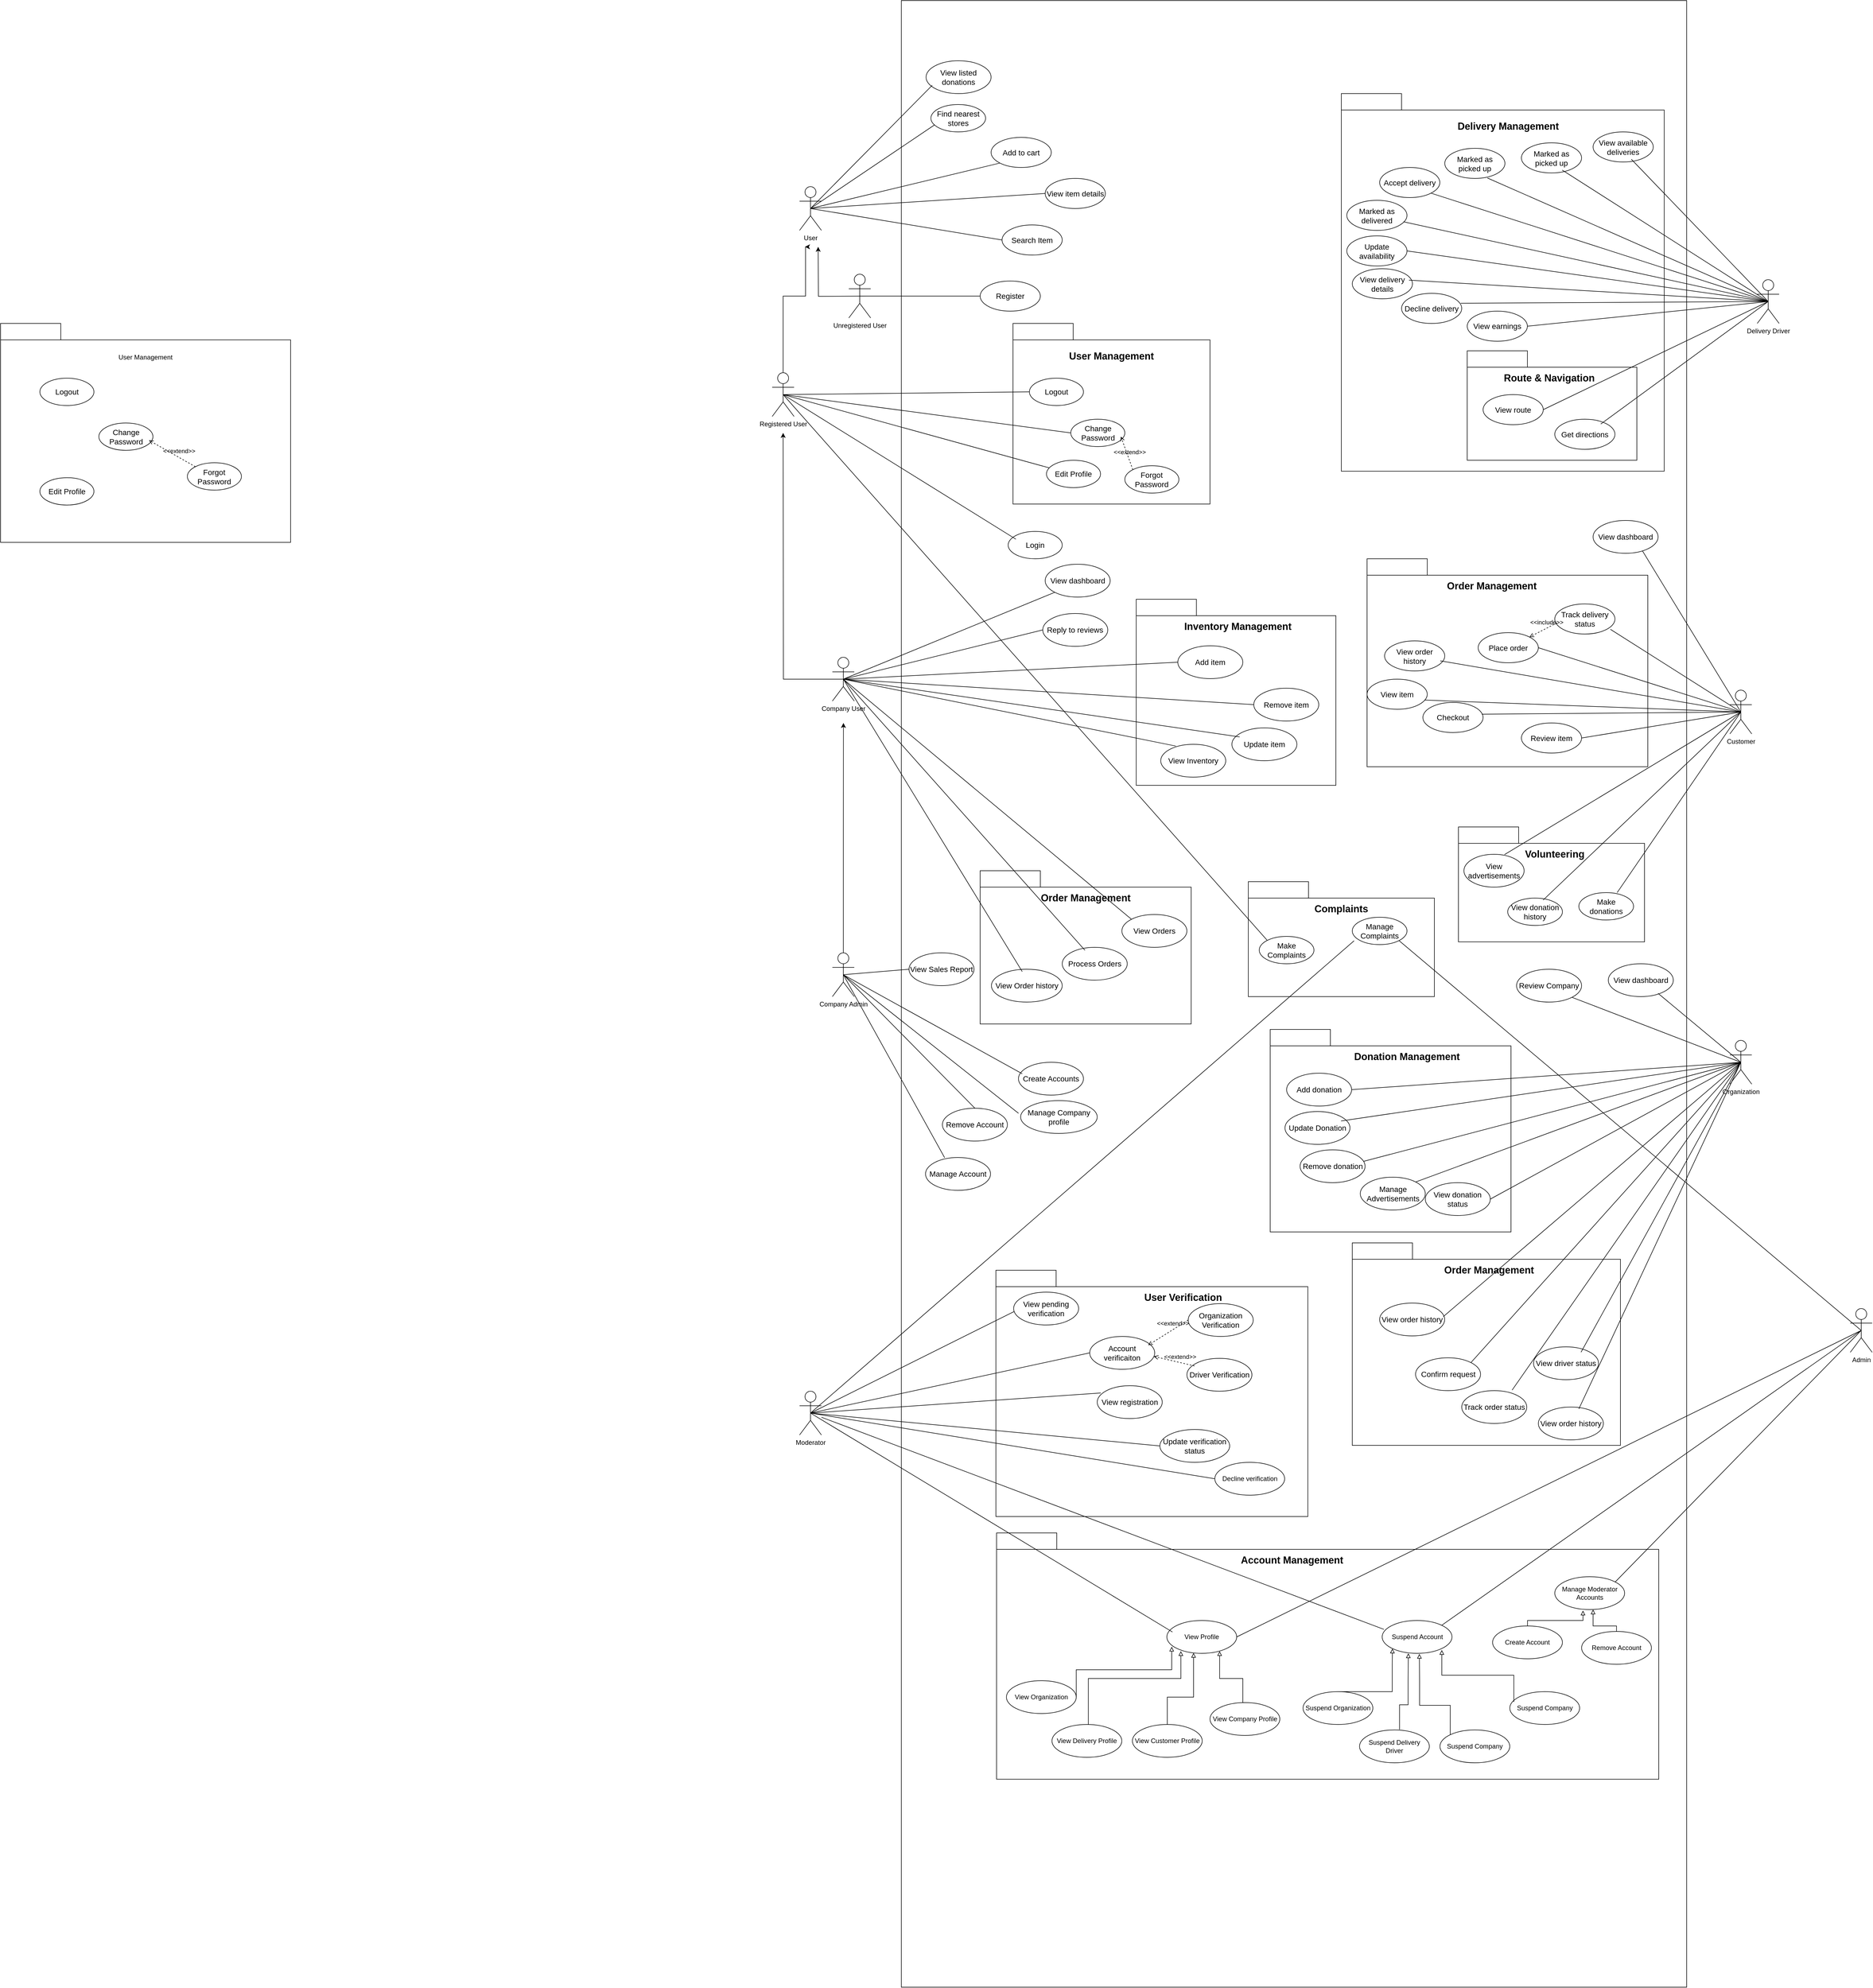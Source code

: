 <mxfile version="24.6.4" type="github">
  <diagram name="Page-1" id="W957vTISUjwVNX3A06Hq">
    <mxGraphModel dx="6294" dy="4296" grid="1" gridSize="10" guides="1" tooltips="1" connect="1" arrows="1" fold="1" page="1" pageScale="1" pageWidth="850" pageHeight="1100" math="0" shadow="0">
      <root>
        <mxCell id="0" />
        <mxCell id="1" parent="0" />
        <mxCell id="hP_oiku2JFVH4g8EmEqV-1" value="" style="rounded=0;whiteSpace=wrap;html=1;" parent="1" vertex="1">
          <mxGeometry x="1006" y="-100" width="1435" height="3630" as="geometry" />
        </mxCell>
        <mxCell id="hP_oiku2JFVH4g8EmEqV-2" value="User" style="shape=umlActor;verticalLabelPosition=bottom;verticalAlign=top;html=1;outlineConnect=0;" parent="1" vertex="1">
          <mxGeometry x="820" y="240" width="40" height="80" as="geometry" />
        </mxCell>
        <mxCell id="hP_oiku2JFVH4g8EmEqV-5" value="&lt;font style=&quot;font-size: 14px;&quot;&gt;Register&lt;/font&gt;" style="ellipse;whiteSpace=wrap;html=1;" parent="1" vertex="1">
          <mxGeometry x="1150" y="412.5" width="110" height="55" as="geometry" />
        </mxCell>
        <mxCell id="hP_oiku2JFVH4g8EmEqV-7" style="edgeStyle=orthogonalEdgeStyle;rounded=0;orthogonalLoop=1;jettySize=auto;html=1;exitX=0.5;exitY=0.5;exitDx=0;exitDy=0;exitPerimeter=0;" parent="1" edge="1">
          <mxGeometry relative="1" as="geometry">
            <mxPoint x="854" y="350" as="targetPoint" />
            <mxPoint x="944" y="440" as="sourcePoint" />
          </mxGeometry>
        </mxCell>
        <mxCell id="hP_oiku2JFVH4g8EmEqV-6" value="Unregistered User&lt;div&gt;&lt;br&gt;&lt;/div&gt;" style="shape=umlActor;verticalLabelPosition=bottom;verticalAlign=top;html=1;outlineConnect=0;" parent="1" vertex="1">
          <mxGeometry x="910" y="400" width="40" height="80" as="geometry" />
        </mxCell>
        <mxCell id="hP_oiku2JFVH4g8EmEqV-8" value="" style="endArrow=none;html=1;rounded=0;entryX=0;entryY=0.5;entryDx=0;entryDy=0;exitX=0.5;exitY=0.5;exitDx=0;exitDy=0;exitPerimeter=0;" parent="1" source="hP_oiku2JFVH4g8EmEqV-6" target="hP_oiku2JFVH4g8EmEqV-5" edge="1">
          <mxGeometry width="50" height="50" relative="1" as="geometry">
            <mxPoint x="1550" y="360" as="sourcePoint" />
            <mxPoint x="1710" y="502" as="targetPoint" />
          </mxGeometry>
        </mxCell>
        <mxCell id="hP_oiku2JFVH4g8EmEqV-10" value="&lt;font style=&quot;font-size: 14px;&quot;&gt;View item details&lt;/font&gt;" style="ellipse;whiteSpace=wrap;html=1;" parent="1" vertex="1">
          <mxGeometry x="1268.82" y="225" width="110" height="55" as="geometry" />
        </mxCell>
        <mxCell id="hP_oiku2JFVH4g8EmEqV-11" value="&lt;font style=&quot;font-size: 14px;&quot;&gt;Search Item&lt;/font&gt;" style="ellipse;whiteSpace=wrap;html=1;" parent="1" vertex="1">
          <mxGeometry x="1190" y="310" width="110" height="55" as="geometry" />
        </mxCell>
        <mxCell id="hP_oiku2JFVH4g8EmEqV-14" value="&lt;font style=&quot;font-size: 14px;&quot;&gt;Add to cart&lt;/font&gt;" style="ellipse;whiteSpace=wrap;html=1;" parent="1" vertex="1">
          <mxGeometry x="1170" y="150" width="110" height="55" as="geometry" />
        </mxCell>
        <mxCell id="hP_oiku2JFVH4g8EmEqV-18" value="" style="endArrow=none;html=1;rounded=0;entryX=0;entryY=0.5;entryDx=0;entryDy=0;exitX=0.5;exitY=0.5;exitDx=0;exitDy=0;exitPerimeter=0;" parent="1" source="hP_oiku2JFVH4g8EmEqV-2" target="hP_oiku2JFVH4g8EmEqV-11" edge="1">
          <mxGeometry width="50" height="50" relative="1" as="geometry">
            <mxPoint x="850" y="290" as="sourcePoint" />
            <mxPoint x="1340" y="278" as="targetPoint" />
          </mxGeometry>
        </mxCell>
        <mxCell id="hP_oiku2JFVH4g8EmEqV-19" value="" style="endArrow=none;html=1;rounded=0;entryX=0;entryY=0.5;entryDx=0;entryDy=0;exitX=0.5;exitY=0.5;exitDx=0;exitDy=0;exitPerimeter=0;" parent="1" source="hP_oiku2JFVH4g8EmEqV-2" target="hP_oiku2JFVH4g8EmEqV-10" edge="1">
          <mxGeometry width="50" height="50" relative="1" as="geometry">
            <mxPoint x="850" y="290" as="sourcePoint" />
            <mxPoint x="1350" y="198" as="targetPoint" />
          </mxGeometry>
        </mxCell>
        <mxCell id="hP_oiku2JFVH4g8EmEqV-21" value="" style="endArrow=none;html=1;rounded=0;entryX=0;entryY=1;entryDx=0;entryDy=0;exitX=0.5;exitY=0.5;exitDx=0;exitDy=0;exitPerimeter=0;" parent="1" source="hP_oiku2JFVH4g8EmEqV-2" target="hP_oiku2JFVH4g8EmEqV-14" edge="1">
          <mxGeometry width="50" height="50" relative="1" as="geometry">
            <mxPoint x="850" y="290" as="sourcePoint" />
            <mxPoint x="1269" y="45" as="targetPoint" />
          </mxGeometry>
        </mxCell>
        <mxCell id="hP_oiku2JFVH4g8EmEqV-56" style="edgeStyle=orthogonalEdgeStyle;rounded=0;orthogonalLoop=1;jettySize=auto;html=1;exitX=0.5;exitY=0;exitDx=0;exitDy=0;exitPerimeter=0;" parent="1" source="hP_oiku2JFVH4g8EmEqV-23" edge="1">
          <mxGeometry relative="1" as="geometry">
            <mxPoint x="830" y="350" as="targetPoint" />
            <Array as="points">
              <mxPoint x="790" y="440" />
              <mxPoint x="831" y="440" />
              <mxPoint x="831" y="350" />
            </Array>
          </mxGeometry>
        </mxCell>
        <mxCell id="hP_oiku2JFVH4g8EmEqV-23" value="&lt;div&gt;Registered User&lt;/div&gt;" style="shape=umlActor;verticalLabelPosition=bottom;verticalAlign=top;html=1;outlineConnect=0;" parent="1" vertex="1">
          <mxGeometry x="770" y="580" width="40" height="80" as="geometry" />
        </mxCell>
        <mxCell id="hP_oiku2JFVH4g8EmEqV-31" value="" style="shape=folder;fontStyle=1;tabWidth=110;tabHeight=30;tabPosition=left;html=1;boundedLbl=1;labelInHeader=1;container=0;collapsible=0;whiteSpace=wrap;" parent="1" vertex="1">
          <mxGeometry x="1210" y="490" width="360" height="330" as="geometry" />
        </mxCell>
        <mxCell id="hP_oiku2JFVH4g8EmEqV-38" value="" style="endArrow=none;html=1;rounded=0;entryX=0;entryY=0.5;entryDx=0;entryDy=0;exitX=0.5;exitY=0.5;exitDx=0;exitDy=0;exitPerimeter=0;" parent="1" source="hP_oiku2JFVH4g8EmEqV-23" target="hP_oiku2JFVH4g8EmEqV-33" edge="1">
          <mxGeometry width="50" height="50" relative="1" as="geometry">
            <mxPoint x="800" y="580" as="sourcePoint" />
            <mxPoint x="1220" y="648" as="targetPoint" />
          </mxGeometry>
        </mxCell>
        <mxCell id="hP_oiku2JFVH4g8EmEqV-39" value="" style="endArrow=none;html=1;rounded=0;entryX=0;entryY=0.5;entryDx=0;entryDy=0;exitX=0.5;exitY=0.5;exitDx=0;exitDy=0;exitPerimeter=0;" parent="1" source="hP_oiku2JFVH4g8EmEqV-23" target="hP_oiku2JFVH4g8EmEqV-34" edge="1">
          <mxGeometry width="50" height="50" relative="1" as="geometry">
            <mxPoint x="800" y="690" as="sourcePoint" />
            <mxPoint x="1292" y="705" as="targetPoint" />
          </mxGeometry>
        </mxCell>
        <mxCell id="hP_oiku2JFVH4g8EmEqV-40" value="" style="endArrow=none;html=1;rounded=0;entryX=0.101;entryY=0.305;entryDx=0;entryDy=0;exitX=0.5;exitY=0.5;exitDx=0;exitDy=0;exitPerimeter=0;entryPerimeter=0;" parent="1" source="hP_oiku2JFVH4g8EmEqV-23" target="hP_oiku2JFVH4g8EmEqV-35" edge="1">
          <mxGeometry width="50" height="50" relative="1" as="geometry">
            <mxPoint x="750" y="667.55" as="sourcePoint" />
            <mxPoint x="1350" y="764.55" as="targetPoint" />
          </mxGeometry>
        </mxCell>
        <mxCell id="hP_oiku2JFVH4g8EmEqV-65" value="" style="shape=folder;fontStyle=1;tabWidth=110;tabHeight=30;tabPosition=left;html=1;boundedLbl=1;labelInHeader=1;container=0;collapsible=0;whiteSpace=wrap;" parent="1" vertex="1">
          <mxGeometry x="2024" y="1410" width="340" height="210" as="geometry" />
        </mxCell>
        <mxCell id="hP_oiku2JFVH4g8EmEqV-43" value="&lt;font style=&quot;font-size: 14px;&quot;&gt;View advertisements&lt;/font&gt;" style="ellipse;whiteSpace=wrap;html=1;" parent="1" vertex="1">
          <mxGeometry x="2034" y="1460" width="110" height="60" as="geometry" />
        </mxCell>
        <mxCell id="hP_oiku2JFVH4g8EmEqV-45" value="&lt;font style=&quot;font-size: 14px;&quot;&gt;Make donations&lt;/font&gt;" style="ellipse;whiteSpace=wrap;html=1;" parent="1" vertex="1">
          <mxGeometry x="2244" y="1530" width="100" height="50" as="geometry" />
        </mxCell>
        <mxCell id="hP_oiku2JFVH4g8EmEqV-47" value="" style="shape=folder;fontStyle=1;tabWidth=110;tabHeight=30;tabPosition=left;html=1;boundedLbl=1;labelInHeader=1;container=1;collapsible=0;whiteSpace=wrap;" parent="1" vertex="1">
          <mxGeometry x="-640" y="490" width="530" height="400" as="geometry" />
        </mxCell>
        <mxCell id="hP_oiku2JFVH4g8EmEqV-48" value="User Management" style="html=1;strokeColor=none;resizeWidth=1;resizeHeight=1;fillColor=none;part=1;connectable=0;allowArrows=0;deletable=0;whiteSpace=wrap;" parent="hP_oiku2JFVH4g8EmEqV-47" vertex="1">
          <mxGeometry width="530" height="64" relative="1" as="geometry">
            <mxPoint y="30" as="offset" />
          </mxGeometry>
        </mxCell>
        <mxCell id="hP_oiku2JFVH4g8EmEqV-49" value="&lt;font style=&quot;font-size: 14px;&quot;&gt;Logout&lt;/font&gt;" style="ellipse;whiteSpace=wrap;html=1;" parent="hP_oiku2JFVH4g8EmEqV-47" vertex="1">
          <mxGeometry x="71.864" y="100" width="98.814" height="50" as="geometry" />
        </mxCell>
        <mxCell id="hP_oiku2JFVH4g8EmEqV-50" value="&lt;font style=&quot;font-size: 14px;&quot;&gt;Change Password&lt;/font&gt;" style="ellipse;whiteSpace=wrap;html=1;" parent="hP_oiku2JFVH4g8EmEqV-47" vertex="1">
          <mxGeometry x="179.661" y="181.818" width="98.814" height="50" as="geometry" />
        </mxCell>
        <mxCell id="hP_oiku2JFVH4g8EmEqV-51" value="&lt;font style=&quot;font-size: 14px;&quot;&gt;Edit Profile&lt;/font&gt;" style="ellipse;whiteSpace=wrap;html=1;" parent="hP_oiku2JFVH4g8EmEqV-47" vertex="1">
          <mxGeometry x="71.864" y="281.818" width="98.814" height="50" as="geometry" />
        </mxCell>
        <mxCell id="hP_oiku2JFVH4g8EmEqV-52" value="&lt;font style=&quot;font-size: 14px;&quot;&gt;Forgot Password&lt;/font&gt;" style="ellipse;whiteSpace=wrap;html=1;" parent="hP_oiku2JFVH4g8EmEqV-47" vertex="1">
          <mxGeometry x="341.356" y="254.545" width="98.814" height="50" as="geometry" />
        </mxCell>
        <mxCell id="hP_oiku2JFVH4g8EmEqV-53" value="&amp;lt;&amp;lt;extend&amp;gt;&amp;gt;" style="html=1;verticalAlign=bottom;labelBackgroundColor=none;endArrow=open;endFill=0;dashed=1;rounded=0;exitX=0;exitY=0;exitDx=0;exitDy=0;entryX=0.927;entryY=0.634;entryDx=0;entryDy=0;entryPerimeter=0;" parent="hP_oiku2JFVH4g8EmEqV-47" source="hP_oiku2JFVH4g8EmEqV-52" target="hP_oiku2JFVH4g8EmEqV-50" edge="1">
          <mxGeometry x="-0.264" y="-2" width="160" relative="1" as="geometry">
            <mxPoint x="820" y="170" as="sourcePoint" />
            <mxPoint x="620" y="-100" as="targetPoint" />
            <mxPoint as="offset" />
          </mxGeometry>
        </mxCell>
        <mxCell id="hP_oiku2JFVH4g8EmEqV-32" value="&lt;b style=&quot;font-size: 18px;&quot;&gt;User Management&lt;/b&gt;" style="html=1;strokeColor=none;resizeWidth=1;resizeHeight=1;fillColor=none;part=1;connectable=0;allowArrows=0;deletable=0;whiteSpace=wrap;" parent="1" vertex="1">
          <mxGeometry x="1140" y="520" width="500" as="geometry">
            <mxPoint y="30" as="offset" />
          </mxGeometry>
        </mxCell>
        <mxCell id="hP_oiku2JFVH4g8EmEqV-33" value="&lt;font style=&quot;font-size: 14px;&quot;&gt;Logout&lt;/font&gt;" style="ellipse;whiteSpace=wrap;html=1;" parent="1" vertex="1">
          <mxGeometry x="1240.004" y="590" width="98.814" height="50" as="geometry" />
        </mxCell>
        <mxCell id="hP_oiku2JFVH4g8EmEqV-34" value="&lt;font style=&quot;font-size: 14px;&quot;&gt;Change Password&lt;/font&gt;" style="ellipse;whiteSpace=wrap;html=1;" parent="1" vertex="1">
          <mxGeometry x="1315.591" y="664.998" width="98.814" height="50" as="geometry" />
        </mxCell>
        <mxCell id="hP_oiku2JFVH4g8EmEqV-35" value="&lt;font style=&quot;font-size: 14px;&quot;&gt;Edit Profile&lt;/font&gt;" style="ellipse;whiteSpace=wrap;html=1;" parent="1" vertex="1">
          <mxGeometry x="1271.184" y="739.998" width="98.814" height="50" as="geometry" />
        </mxCell>
        <mxCell id="hP_oiku2JFVH4g8EmEqV-36" value="&lt;font style=&quot;font-size: 14px;&quot;&gt;Forgot Password&lt;/font&gt;" style="ellipse;whiteSpace=wrap;html=1;" parent="1" vertex="1">
          <mxGeometry x="1414.406" y="749.995" width="98.814" height="50" as="geometry" />
        </mxCell>
        <mxCell id="hP_oiku2JFVH4g8EmEqV-37" value="&amp;lt;&amp;lt;extend&amp;gt;&amp;gt;" style="html=1;verticalAlign=bottom;labelBackgroundColor=none;endArrow=open;endFill=0;dashed=1;rounded=0;exitX=0;exitY=0;exitDx=0;exitDy=0;entryX=0.927;entryY=0.634;entryDx=0;entryDy=0;entryPerimeter=0;" parent="1" source="hP_oiku2JFVH4g8EmEqV-36" target="hP_oiku2JFVH4g8EmEqV-34" edge="1">
          <mxGeometry x="-0.264" y="-2" width="160" relative="1" as="geometry">
            <mxPoint x="2030" y="680" as="sourcePoint" />
            <mxPoint x="1830" y="410" as="targetPoint" />
            <mxPoint as="offset" />
          </mxGeometry>
        </mxCell>
        <mxCell id="hP_oiku2JFVH4g8EmEqV-54" value="&lt;font style=&quot;font-size: 14px;&quot;&gt;Login&lt;/font&gt;" style="ellipse;whiteSpace=wrap;html=1;" parent="1" vertex="1">
          <mxGeometry x="1201.184" y="869.998" width="98.814" height="50" as="geometry" />
        </mxCell>
        <mxCell id="hP_oiku2JFVH4g8EmEqV-55" value="" style="endArrow=none;html=1;rounded=0;entryX=0.143;entryY=0.285;entryDx=0;entryDy=0;exitX=0.5;exitY=0.5;exitDx=0;exitDy=0;exitPerimeter=0;entryPerimeter=0;" parent="1" source="hP_oiku2JFVH4g8EmEqV-23" target="hP_oiku2JFVH4g8EmEqV-54" edge="1">
          <mxGeometry width="50" height="50" relative="1" as="geometry">
            <mxPoint x="738" y="703" as="sourcePoint" />
            <mxPoint x="1240" y="890" as="targetPoint" />
          </mxGeometry>
        </mxCell>
        <mxCell id="hP_oiku2JFVH4g8EmEqV-59" style="edgeStyle=orthogonalEdgeStyle;rounded=0;orthogonalLoop=1;jettySize=auto;html=1;exitX=0.5;exitY=0.5;exitDx=0;exitDy=0;exitPerimeter=0;" parent="1" source="hP_oiku2JFVH4g8EmEqV-57" edge="1">
          <mxGeometry relative="1" as="geometry">
            <mxPoint x="790" y="690" as="targetPoint" />
          </mxGeometry>
        </mxCell>
        <mxCell id="hP_oiku2JFVH4g8EmEqV-57" value="Company User" style="shape=umlActor;verticalLabelPosition=bottom;verticalAlign=top;html=1;outlineConnect=0;" parent="1" vertex="1">
          <mxGeometry x="880" y="1100" width="40" height="80" as="geometry" />
        </mxCell>
        <mxCell id="hP_oiku2JFVH4g8EmEqV-61" value="&lt;font style=&quot;font-size: 14px;&quot;&gt;Find nearest stores&lt;/font&gt;" style="ellipse;whiteSpace=wrap;html=1;" parent="1" vertex="1">
          <mxGeometry x="1060" y="90" width="100" height="50" as="geometry" />
        </mxCell>
        <mxCell id="hP_oiku2JFVH4g8EmEqV-62" value="" style="endArrow=none;html=1;rounded=0;entryX=0.069;entryY=0.742;entryDx=0;entryDy=0;exitX=0.5;exitY=0.5;exitDx=0;exitDy=0;exitPerimeter=0;entryPerimeter=0;" parent="1" source="hP_oiku2JFVH4g8EmEqV-2" target="hP_oiku2JFVH4g8EmEqV-61" edge="1">
          <mxGeometry width="50" height="50" relative="1" as="geometry">
            <mxPoint x="616" y="286" as="sourcePoint" />
            <mxPoint x="920" y="-11" as="targetPoint" />
          </mxGeometry>
        </mxCell>
        <mxCell id="hP_oiku2JFVH4g8EmEqV-63" value="&lt;span style=&quot;font-size: 14px;&quot;&gt;View donation history&lt;/span&gt;" style="ellipse;whiteSpace=wrap;html=1;" parent="1" vertex="1">
          <mxGeometry x="2114" y="1540" width="100" height="50" as="geometry" />
        </mxCell>
        <mxCell id="hP_oiku2JFVH4g8EmEqV-66" value="&lt;b style=&quot;font-size: 18px;&quot;&gt;Volunteering&lt;/b&gt;" style="html=1;strokeColor=none;resizeWidth=1;resizeHeight=1;fillColor=none;part=1;connectable=0;allowArrows=0;deletable=0;whiteSpace=wrap;" parent="1" vertex="1">
          <mxGeometry x="1950" y="1430" width="500" as="geometry">
            <mxPoint y="30" as="offset" />
          </mxGeometry>
        </mxCell>
        <mxCell id="hP_oiku2JFVH4g8EmEqV-69" value="&lt;span style=&quot;font-size: 14px;&quot;&gt;View dashboard&lt;/span&gt;" style="ellipse;whiteSpace=wrap;html=1;" parent="1" vertex="1">
          <mxGeometry x="2270" y="850" width="118.82" height="60" as="geometry" />
        </mxCell>
        <mxCell id="hP_oiku2JFVH4g8EmEqV-70" value="Customer" style="shape=umlActor;verticalLabelPosition=bottom;verticalAlign=top;html=1;outlineConnect=0;" parent="1" vertex="1">
          <mxGeometry x="2520" y="1160" width="40" height="80" as="geometry" />
        </mxCell>
        <mxCell id="hP_oiku2JFVH4g8EmEqV-72" value="" style="shape=folder;fontStyle=1;tabWidth=110;tabHeight=30;tabPosition=left;html=1;boundedLbl=1;labelInHeader=1;container=0;collapsible=0;whiteSpace=wrap;" parent="1" vertex="1">
          <mxGeometry x="1857" y="920" width="513" height="380" as="geometry" />
        </mxCell>
        <mxCell id="hP_oiku2JFVH4g8EmEqV-9" value="&lt;font style=&quot;font-size: 14px;&quot;&gt;View order history&lt;/font&gt;" style="ellipse;whiteSpace=wrap;html=1;" parent="1" vertex="1">
          <mxGeometry x="1889" y="1070" width="110" height="55" as="geometry" />
        </mxCell>
        <mxCell id="hP_oiku2JFVH4g8EmEqV-15" value="&lt;font style=&quot;font-size: 14px;&quot;&gt;Checkout&lt;/font&gt;" style="ellipse;whiteSpace=wrap;html=1;" parent="1" vertex="1">
          <mxGeometry x="1959" y="1182.5" width="110" height="55" as="geometry" />
        </mxCell>
        <mxCell id="hP_oiku2JFVH4g8EmEqV-12" value="&lt;font style=&quot;font-size: 14px;&quot;&gt;Place order&lt;/font&gt;" style="ellipse;whiteSpace=wrap;html=1;" parent="1" vertex="1">
          <mxGeometry x="2060" y="1055" width="110" height="55" as="geometry" />
        </mxCell>
        <mxCell id="hP_oiku2JFVH4g8EmEqV-41" value="&lt;font style=&quot;font-size: 14px;&quot;&gt;Review item&lt;/font&gt;" style="ellipse;whiteSpace=wrap;html=1;" parent="1" vertex="1">
          <mxGeometry x="2139" y="1220" width="110" height="55" as="geometry" />
        </mxCell>
        <mxCell id="hP_oiku2JFVH4g8EmEqV-74" value="&lt;font style=&quot;font-size: 14px;&quot;&gt;View item&lt;/font&gt;" style="ellipse;whiteSpace=wrap;html=1;" parent="1" vertex="1">
          <mxGeometry x="1857" y="1140" width="110" height="55" as="geometry" />
        </mxCell>
        <mxCell id="hP_oiku2JFVH4g8EmEqV-73" value="&lt;b style=&quot;font-size: 18px;&quot;&gt;Order Management&lt;/b&gt;" style="html=1;strokeColor=none;resizeWidth=1;resizeHeight=1;fillColor=none;part=1;connectable=0;allowArrows=0;deletable=0;whiteSpace=wrap;" parent="1" vertex="1">
          <mxGeometry x="1835" y="940" width="500" as="geometry">
            <mxPoint y="30" as="offset" />
          </mxGeometry>
        </mxCell>
        <mxCell id="hP_oiku2JFVH4g8EmEqV-75" value="&lt;span style=&quot;font-size: 14px;&quot;&gt;View listed donations&lt;/span&gt;" style="ellipse;whiteSpace=wrap;html=1;" parent="1" vertex="1">
          <mxGeometry x="1051.18" y="10" width="118.82" height="60" as="geometry" />
        </mxCell>
        <mxCell id="hP_oiku2JFVH4g8EmEqV-76" value="" style="endArrow=none;html=1;rounded=0;entryX=0.095;entryY=0.747;entryDx=0;entryDy=0;exitX=0.5;exitY=0.5;exitDx=0;exitDy=0;exitPerimeter=0;entryPerimeter=0;" parent="1" source="hP_oiku2JFVH4g8EmEqV-2" target="hP_oiku2JFVH4g8EmEqV-75" edge="1">
          <mxGeometry width="50" height="50" relative="1" as="geometry">
            <mxPoint x="693" y="183" as="sourcePoint" />
            <mxPoint x="920" y="30" as="targetPoint" />
          </mxGeometry>
        </mxCell>
        <mxCell id="hP_oiku2JFVH4g8EmEqV-77" value="" style="endArrow=none;html=1;rounded=0;entryX=0.5;entryY=0.5;entryDx=0;entryDy=0;exitX=0.926;exitY=0.664;exitDx=0;exitDy=0;exitPerimeter=0;entryPerimeter=0;" parent="1" source="hP_oiku2JFVH4g8EmEqV-9" target="hP_oiku2JFVH4g8EmEqV-70" edge="1">
          <mxGeometry width="50" height="50" relative="1" as="geometry">
            <mxPoint x="1630" y="1230" as="sourcePoint" />
            <mxPoint x="2055" y="1494" as="targetPoint" />
          </mxGeometry>
        </mxCell>
        <mxCell id="hP_oiku2JFVH4g8EmEqV-78" value="" style="endArrow=none;html=1;rounded=0;exitX=0.956;exitY=0.694;exitDx=0;exitDy=0;exitPerimeter=0;entryX=0.5;entryY=0.5;entryDx=0;entryDy=0;entryPerimeter=0;" parent="1" source="hP_oiku2JFVH4g8EmEqV-74" target="hP_oiku2JFVH4g8EmEqV-70" edge="1">
          <mxGeometry width="50" height="50" relative="1" as="geometry">
            <mxPoint x="2160" y="1124.5" as="sourcePoint" />
            <mxPoint x="2459" y="1237.5" as="targetPoint" />
          </mxGeometry>
        </mxCell>
        <mxCell id="hP_oiku2JFVH4g8EmEqV-79" value="" style="endArrow=none;html=1;rounded=0;exitX=1;exitY=0.5;exitDx=0;exitDy=0;entryX=0.5;entryY=0.5;entryDx=0;entryDy=0;entryPerimeter=0;" parent="1" source="hP_oiku2JFVH4g8EmEqV-12" target="hP_oiku2JFVH4g8EmEqV-70" edge="1">
          <mxGeometry width="50" height="50" relative="1" as="geometry">
            <mxPoint x="2050" y="1150" as="sourcePoint" />
            <mxPoint x="2490" y="1233" as="targetPoint" />
          </mxGeometry>
        </mxCell>
        <mxCell id="hP_oiku2JFVH4g8EmEqV-80" value="" style="endArrow=none;html=1;rounded=0;exitX=0.979;exitY=0.391;exitDx=0;exitDy=0;entryX=0.5;entryY=0.5;entryDx=0;entryDy=0;entryPerimeter=0;exitPerimeter=0;" parent="1" source="hP_oiku2JFVH4g8EmEqV-15" target="hP_oiku2JFVH4g8EmEqV-70" edge="1">
          <mxGeometry width="50" height="50" relative="1" as="geometry">
            <mxPoint x="1980" y="1182.5" as="sourcePoint" />
            <mxPoint x="2531" y="1244.5" as="targetPoint" />
          </mxGeometry>
        </mxCell>
        <mxCell id="hP_oiku2JFVH4g8EmEqV-81" value="" style="endArrow=none;html=1;rounded=0;exitX=1;exitY=0.5;exitDx=0;exitDy=0;entryX=0.5;entryY=0.5;entryDx=0;entryDy=0;entryPerimeter=0;" parent="1" source="hP_oiku2JFVH4g8EmEqV-41" target="hP_oiku2JFVH4g8EmEqV-70" edge="1">
          <mxGeometry width="50" height="50" relative="1" as="geometry">
            <mxPoint x="2030" y="1344" as="sourcePoint" />
            <mxPoint x="2503" y="1340" as="targetPoint" />
          </mxGeometry>
        </mxCell>
        <mxCell id="hP_oiku2JFVH4g8EmEqV-82" value="" style="endArrow=none;html=1;rounded=0;entryX=0.5;entryY=0.5;entryDx=0;entryDy=0;exitX=0.674;exitY=0.01;exitDx=0;exitDy=0;exitPerimeter=0;entryPerimeter=0;" parent="1" source="hP_oiku2JFVH4g8EmEqV-43" target="hP_oiku2JFVH4g8EmEqV-70" edge="1">
          <mxGeometry width="50" height="50" relative="1" as="geometry">
            <mxPoint x="2069" y="1360" as="sourcePoint" />
            <mxPoint x="2368" y="1473" as="targetPoint" />
          </mxGeometry>
        </mxCell>
        <mxCell id="hP_oiku2JFVH4g8EmEqV-83" value="" style="endArrow=none;html=1;rounded=0;entryX=0.5;entryY=0.5;entryDx=0;entryDy=0;exitX=0.648;exitY=0.071;exitDx=0;exitDy=0;exitPerimeter=0;entryPerimeter=0;" parent="1" source="hP_oiku2JFVH4g8EmEqV-63" target="hP_oiku2JFVH4g8EmEqV-70" edge="1">
          <mxGeometry width="50" height="50" relative="1" as="geometry">
            <mxPoint x="2034" y="1471" as="sourcePoint" />
            <mxPoint x="2550" y="1210" as="targetPoint" />
          </mxGeometry>
        </mxCell>
        <mxCell id="hP_oiku2JFVH4g8EmEqV-84" value="" style="endArrow=none;html=1;rounded=0;entryX=0.5;entryY=0.5;entryDx=0;entryDy=0;exitX=0.7;exitY=0;exitDx=0;exitDy=0;exitPerimeter=0;entryPerimeter=0;" parent="1" source="hP_oiku2JFVH4g8EmEqV-45" target="hP_oiku2JFVH4g8EmEqV-70" edge="1">
          <mxGeometry width="50" height="50" relative="1" as="geometry">
            <mxPoint x="2210" y="1590" as="sourcePoint" />
            <mxPoint x="2655" y="1246" as="targetPoint" />
          </mxGeometry>
        </mxCell>
        <mxCell id="hP_oiku2JFVH4g8EmEqV-85" value="" style="endArrow=none;html=1;rounded=0;entryX=0.5;entryY=0.5;entryDx=0;entryDy=0;exitX=0.761;exitY=0.931;exitDx=0;exitDy=0;entryPerimeter=0;exitPerimeter=0;" parent="1" source="hP_oiku2JFVH4g8EmEqV-69" target="hP_oiku2JFVH4g8EmEqV-70" edge="1">
          <mxGeometry width="50" height="50" relative="1" as="geometry">
            <mxPoint x="2240" y="1046" as="sourcePoint" />
            <mxPoint x="2539" y="1159" as="targetPoint" />
          </mxGeometry>
        </mxCell>
        <mxCell id="hP_oiku2JFVH4g8EmEqV-87" value="" style="shape=folder;fontStyle=1;tabWidth=110;tabHeight=30;tabPosition=left;html=1;boundedLbl=1;labelInHeader=1;container=0;collapsible=0;whiteSpace=wrap;" parent="1" vertex="1">
          <mxGeometry x="1435.18" y="994" width="364.82" height="340" as="geometry" />
        </mxCell>
        <mxCell id="hP_oiku2JFVH4g8EmEqV-88" value="&lt;b style=&quot;font-size: 18px;&quot;&gt;Inventory Management&lt;/b&gt;" style="html=1;strokeColor=none;resizeWidth=1;resizeHeight=1;fillColor=none;part=1;connectable=0;allowArrows=0;deletable=0;whiteSpace=wrap;" parent="1" vertex="1">
          <mxGeometry x="1371.18" y="1014" width="500" as="geometry">
            <mxPoint y="30" as="offset" />
          </mxGeometry>
        </mxCell>
        <mxCell id="hP_oiku2JFVH4g8EmEqV-60" value="&lt;span style=&quot;font-size: 14px;&quot;&gt;Add item&lt;/span&gt;" style="ellipse;whiteSpace=wrap;html=1;" parent="1" vertex="1">
          <mxGeometry x="1511.18" y="1079" width="118.82" height="60" as="geometry" />
        </mxCell>
        <mxCell id="hP_oiku2JFVH4g8EmEqV-67" value="&lt;span style=&quot;font-size: 14px;&quot;&gt;Remove item&lt;/span&gt;" style="ellipse;whiteSpace=wrap;html=1;" parent="1" vertex="1">
          <mxGeometry x="1650" y="1156.5" width="118.82" height="60" as="geometry" />
        </mxCell>
        <mxCell id="hP_oiku2JFVH4g8EmEqV-68" value="&lt;span style=&quot;font-size: 14px;&quot;&gt;Update item&lt;/span&gt;" style="ellipse;whiteSpace=wrap;html=1;" parent="1" vertex="1">
          <mxGeometry x="1610" y="1229" width="118.82" height="60" as="geometry" />
        </mxCell>
        <mxCell id="hP_oiku2JFVH4g8EmEqV-89" value="&lt;span style=&quot;font-size: 14px;&quot;&gt;View dashboard&lt;/span&gt;" style="ellipse;whiteSpace=wrap;html=1;" parent="1" vertex="1">
          <mxGeometry x="1268.82" y="930" width="118.82" height="60" as="geometry" />
        </mxCell>
        <mxCell id="hP_oiku2JFVH4g8EmEqV-90" value="&lt;span style=&quot;font-size: 14px;&quot;&gt;View Inventory&lt;/span&gt;" style="ellipse;whiteSpace=wrap;html=1;" parent="1" vertex="1">
          <mxGeometry x="1480" y="1259" width="118.82" height="60" as="geometry" />
        </mxCell>
        <mxCell id="hP_oiku2JFVH4g8EmEqV-92" value="" style="shape=folder;fontStyle=1;tabWidth=110;tabHeight=30;tabPosition=left;html=1;boundedLbl=1;labelInHeader=1;container=0;collapsible=0;whiteSpace=wrap;" parent="1" vertex="1">
          <mxGeometry x="1150" y="1490" width="385.59" height="280" as="geometry" />
        </mxCell>
        <mxCell id="hP_oiku2JFVH4g8EmEqV-93" value="&lt;b style=&quot;font-size: 18px;&quot;&gt;Order Management&lt;/b&gt;" style="html=1;strokeColor=none;resizeWidth=1;resizeHeight=1;fillColor=none;part=1;connectable=0;allowArrows=0;deletable=0;whiteSpace=wrap;" parent="1" vertex="1">
          <mxGeometry x="1092.8" y="1510" width="500" as="geometry">
            <mxPoint y="30" as="offset" />
          </mxGeometry>
        </mxCell>
        <mxCell id="hP_oiku2JFVH4g8EmEqV-94" value="" style="endArrow=none;html=1;rounded=0;entryX=0;entryY=0.5;entryDx=0;entryDy=0;exitX=0.5;exitY=0.5;exitDx=0;exitDy=0;exitPerimeter=0;" parent="1" source="hP_oiku2JFVH4g8EmEqV-57" target="hP_oiku2JFVH4g8EmEqV-60" edge="1">
          <mxGeometry width="50" height="50" relative="1" as="geometry">
            <mxPoint x="750" y="910" as="sourcePoint" />
            <mxPoint x="1175" y="1174" as="targetPoint" />
          </mxGeometry>
        </mxCell>
        <mxCell id="hP_oiku2JFVH4g8EmEqV-95" value="" style="endArrow=none;html=1;rounded=0;entryX=0;entryY=1;entryDx=0;entryDy=0;exitX=0.5;exitY=0.5;exitDx=0;exitDy=0;exitPerimeter=0;" parent="1" source="hP_oiku2JFVH4g8EmEqV-57" target="hP_oiku2JFVH4g8EmEqV-89" edge="1">
          <mxGeometry width="50" height="50" relative="1" as="geometry">
            <mxPoint x="530" y="1000" as="sourcePoint" />
            <mxPoint x="991" y="1030" as="targetPoint" />
          </mxGeometry>
        </mxCell>
        <mxCell id="hP_oiku2JFVH4g8EmEqV-96" value="" style="endArrow=none;html=1;rounded=0;entryX=0;entryY=0.5;entryDx=0;entryDy=0;exitX=0.5;exitY=0.5;exitDx=0;exitDy=0;exitPerimeter=0;" parent="1" source="hP_oiku2JFVH4g8EmEqV-57" target="hP_oiku2JFVH4g8EmEqV-67" edge="1">
          <mxGeometry width="50" height="50" relative="1" as="geometry">
            <mxPoint x="860" y="1270" as="sourcePoint" />
            <mxPoint x="1321" y="1300" as="targetPoint" />
          </mxGeometry>
        </mxCell>
        <mxCell id="hP_oiku2JFVH4g8EmEqV-97" value="" style="endArrow=none;html=1;rounded=0;entryX=0.119;entryY=0.275;entryDx=0;entryDy=0;exitX=0.5;exitY=0.5;exitDx=0;exitDy=0;exitPerimeter=0;entryPerimeter=0;" parent="1" source="hP_oiku2JFVH4g8EmEqV-57" target="hP_oiku2JFVH4g8EmEqV-68" edge="1">
          <mxGeometry width="50" height="50" relative="1" as="geometry">
            <mxPoint x="848.82" y="1240" as="sourcePoint" />
            <mxPoint x="1448.82" y="1348" as="targetPoint" />
          </mxGeometry>
        </mxCell>
        <mxCell id="hP_oiku2JFVH4g8EmEqV-98" value="" style="endArrow=none;html=1;rounded=0;entryX=0.231;entryY=0.053;entryDx=0;entryDy=0;exitX=0.5;exitY=0.5;exitDx=0;exitDy=0;exitPerimeter=0;entryPerimeter=0;" parent="1" source="hP_oiku2JFVH4g8EmEqV-57" target="hP_oiku2JFVH4g8EmEqV-90" edge="1">
          <mxGeometry width="50" height="50" relative="1" as="geometry">
            <mxPoint x="680" y="1228" as="sourcePoint" />
            <mxPoint x="1254" y="1395" as="targetPoint" />
          </mxGeometry>
        </mxCell>
        <mxCell id="hP_oiku2JFVH4g8EmEqV-99" value="&lt;span style=&quot;font-size: 14px;&quot;&gt;View Orders&lt;/span&gt;" style="ellipse;whiteSpace=wrap;html=1;" parent="1" vertex="1">
          <mxGeometry x="1409.0" y="1570" width="118.82" height="60" as="geometry" />
        </mxCell>
        <mxCell id="hP_oiku2JFVH4g8EmEqV-100" value="&lt;span style=&quot;font-size: 14px;&quot;&gt;Process Orders&lt;/span&gt;" style="ellipse;whiteSpace=wrap;html=1;" parent="1" vertex="1">
          <mxGeometry x="1300.0" y="1630" width="118.82" height="60" as="geometry" />
        </mxCell>
        <mxCell id="hP_oiku2JFVH4g8EmEqV-102" value="&lt;span style=&quot;font-size: 14px;&quot;&gt;View Order history&lt;/span&gt;" style="ellipse;whiteSpace=wrap;html=1;" parent="1" vertex="1">
          <mxGeometry x="1170.59" y="1670" width="129.41" height="60" as="geometry" />
        </mxCell>
        <mxCell id="hP_oiku2JFVH4g8EmEqV-103" value="" style="endArrow=none;html=1;rounded=0;entryX=0;entryY=0;entryDx=0;entryDy=0;exitX=0.5;exitY=0.5;exitDx=0;exitDy=0;exitPerimeter=0;" parent="1" source="hP_oiku2JFVH4g8EmEqV-57" target="hP_oiku2JFVH4g8EmEqV-99" edge="1">
          <mxGeometry width="50" height="50" relative="1" as="geometry">
            <mxPoint x="701.5" y="1327" as="sourcePoint" />
            <mxPoint x="1158.5" y="1510" as="targetPoint" />
          </mxGeometry>
        </mxCell>
        <mxCell id="hP_oiku2JFVH4g8EmEqV-104" value="" style="endArrow=none;html=1;rounded=0;entryX=0.349;entryY=0.089;entryDx=0;entryDy=0;exitX=0.5;exitY=0.5;exitDx=0;exitDy=0;exitPerimeter=0;entryPerimeter=0;" parent="1" source="hP_oiku2JFVH4g8EmEqV-57" target="hP_oiku2JFVH4g8EmEqV-100" edge="1">
          <mxGeometry width="50" height="50" relative="1" as="geometry">
            <mxPoint x="680" y="1221" as="sourcePoint" />
            <mxPoint x="1212" y="1700" as="targetPoint" />
          </mxGeometry>
        </mxCell>
        <mxCell id="hP_oiku2JFVH4g8EmEqV-105" value="" style="endArrow=none;html=1;rounded=0;entryX=0.435;entryY=0.071;entryDx=0;entryDy=0;exitX=0.5;exitY=0.5;exitDx=0;exitDy=0;exitPerimeter=0;entryPerimeter=0;" parent="1" source="hP_oiku2JFVH4g8EmEqV-57" target="hP_oiku2JFVH4g8EmEqV-102" edge="1">
          <mxGeometry width="50" height="50" relative="1" as="geometry">
            <mxPoint x="450" y="1110" as="sourcePoint" />
            <mxPoint x="941" y="1675" as="targetPoint" />
          </mxGeometry>
        </mxCell>
        <mxCell id="hP_oiku2JFVH4g8EmEqV-112" style="edgeStyle=orthogonalEdgeStyle;rounded=0;orthogonalLoop=1;jettySize=auto;html=1;exitX=0.5;exitY=0;exitDx=0;exitDy=0;exitPerimeter=0;" parent="1" source="hP_oiku2JFVH4g8EmEqV-108" edge="1">
          <mxGeometry relative="1" as="geometry">
            <mxPoint x="900.222" y="1220" as="targetPoint" />
          </mxGeometry>
        </mxCell>
        <mxCell id="hP_oiku2JFVH4g8EmEqV-108" value="Company Admin" style="shape=umlActor;verticalLabelPosition=bottom;verticalAlign=top;html=1;outlineConnect=0;" parent="1" vertex="1">
          <mxGeometry x="880" y="1640" width="40" height="80" as="geometry" />
        </mxCell>
        <mxCell id="hP_oiku2JFVH4g8EmEqV-114" value="" style="html=1;strokeColor=none;resizeWidth=1;resizeHeight=1;fillColor=none;part=1;connectable=0;allowArrows=0;deletable=0;whiteSpace=wrap;" parent="1" vertex="1">
          <mxGeometry x="-530" y="1960" width="500" as="geometry">
            <mxPoint y="30" as="offset" />
          </mxGeometry>
        </mxCell>
        <mxCell id="hP_oiku2JFVH4g8EmEqV-115" value="&lt;span style=&quot;font-size: 14px;&quot;&gt;Create Accounts&lt;/span&gt;" style="ellipse;whiteSpace=wrap;html=1;" parent="1" vertex="1">
          <mxGeometry x="1220" y="1840" width="118.82" height="60" as="geometry" />
        </mxCell>
        <mxCell id="hP_oiku2JFVH4g8EmEqV-116" value="&lt;span style=&quot;font-size: 14px;&quot;&gt;Manage Account&lt;/span&gt;" style="ellipse;whiteSpace=wrap;html=1;" parent="1" vertex="1">
          <mxGeometry x="1050.18" y="2014" width="118.82" height="60" as="geometry" />
        </mxCell>
        <mxCell id="hP_oiku2JFVH4g8EmEqV-117" value="&lt;span style=&quot;font-size: 14px;&quot;&gt;Remove Account&lt;/span&gt;" style="ellipse;whiteSpace=wrap;html=1;" parent="1" vertex="1">
          <mxGeometry x="1081.0" y="1924" width="118.82" height="60" as="geometry" />
        </mxCell>
        <mxCell id="hP_oiku2JFVH4g8EmEqV-118" value="&lt;span style=&quot;font-size: 14px;&quot;&gt;Manage Company profile&lt;/span&gt;" style="ellipse;whiteSpace=wrap;html=1;" parent="1" vertex="1">
          <mxGeometry x="1223.95" y="1910" width="140" height="60" as="geometry" />
        </mxCell>
        <mxCell id="hP_oiku2JFVH4g8EmEqV-119" value="" style="endArrow=none;html=1;rounded=0;entryX=0.058;entryY=0.348;entryDx=0;entryDy=0;exitX=0.5;exitY=0.5;exitDx=0;exitDy=0;exitPerimeter=0;entryPerimeter=0;" parent="1" source="hP_oiku2JFVH4g8EmEqV-108" target="hP_oiku2JFVH4g8EmEqV-115" edge="1">
          <mxGeometry width="50" height="50" relative="1" as="geometry">
            <mxPoint x="490" y="1580" as="sourcePoint" />
            <mxPoint x="981" y="2145" as="targetPoint" />
          </mxGeometry>
        </mxCell>
        <mxCell id="hP_oiku2JFVH4g8EmEqV-120" value="" style="endArrow=none;html=1;rounded=0;entryX=-0.027;entryY=0.388;entryDx=0;entryDy=0;exitX=0.5;exitY=0.5;exitDx=0;exitDy=0;exitPerimeter=0;entryPerimeter=0;" parent="1" source="hP_oiku2JFVH4g8EmEqV-108" target="hP_oiku2JFVH4g8EmEqV-118" edge="1">
          <mxGeometry width="50" height="50" relative="1" as="geometry">
            <mxPoint x="644.18" y="1860" as="sourcePoint" />
            <mxPoint x="1051.18" y="2121" as="targetPoint" />
          </mxGeometry>
        </mxCell>
        <mxCell id="hP_oiku2JFVH4g8EmEqV-121" value="" style="endArrow=none;html=1;rounded=0;entryX=0.5;entryY=0;entryDx=0;entryDy=0;exitX=0.5;exitY=0.5;exitDx=0;exitDy=0;exitPerimeter=0;" parent="1" source="hP_oiku2JFVH4g8EmEqV-108" target="hP_oiku2JFVH4g8EmEqV-117" edge="1">
          <mxGeometry width="50" height="50" relative="1" as="geometry">
            <mxPoint x="480" y="1690" as="sourcePoint" />
            <mxPoint x="937" y="2043" as="targetPoint" />
          </mxGeometry>
        </mxCell>
        <mxCell id="hP_oiku2JFVH4g8EmEqV-122" value="" style="endArrow=none;html=1;rounded=0;entryX=0.294;entryY=0.007;entryDx=0;entryDy=0;exitX=0.5;exitY=0.5;exitDx=0;exitDy=0;exitPerimeter=0;entryPerimeter=0;" parent="1" source="hP_oiku2JFVH4g8EmEqV-108" target="hP_oiku2JFVH4g8EmEqV-116" edge="1">
          <mxGeometry width="50" height="50" relative="1" as="geometry">
            <mxPoint x="540" y="1750" as="sourcePoint" />
            <mxPoint x="959" y="2130" as="targetPoint" />
          </mxGeometry>
        </mxCell>
        <mxCell id="hP_oiku2JFVH4g8EmEqV-123" value="&lt;span style=&quot;font-size: 14px;&quot;&gt;View Sales Report&lt;/span&gt;" style="ellipse;whiteSpace=wrap;html=1;" parent="1" vertex="1">
          <mxGeometry x="1020.0" y="1640" width="118.82" height="60" as="geometry" />
        </mxCell>
        <mxCell id="hP_oiku2JFVH4g8EmEqV-124" value="" style="endArrow=none;html=1;rounded=0;entryX=0;entryY=0.5;entryDx=0;entryDy=0;exitX=0.5;exitY=0.5;exitDx=0;exitDy=0;exitPerimeter=0;" parent="1" source="hP_oiku2JFVH4g8EmEqV-108" target="hP_oiku2JFVH4g8EmEqV-123" edge="1">
          <mxGeometry width="50" height="50" relative="1" as="geometry">
            <mxPoint x="910" y="1690" as="sourcePoint" />
            <mxPoint x="1175" y="2020" as="targetPoint" />
          </mxGeometry>
        </mxCell>
        <mxCell id="hP_oiku2JFVH4g8EmEqV-125" value="Delivery Driver" style="shape=umlActor;verticalLabelPosition=bottom;verticalAlign=top;html=1;outlineConnect=0;" parent="1" vertex="1">
          <mxGeometry x="2570" y="410" width="40" height="80" as="geometry" />
        </mxCell>
        <mxCell id="hP_oiku2JFVH4g8EmEqV-126" value="" style="shape=folder;fontStyle=1;tabWidth=110;tabHeight=30;tabPosition=left;html=1;boundedLbl=1;labelInHeader=1;container=0;collapsible=0;whiteSpace=wrap;" parent="1" vertex="1">
          <mxGeometry x="1810" y="70" width="590" height="690" as="geometry" />
        </mxCell>
        <mxCell id="hP_oiku2JFVH4g8EmEqV-142" value="" style="shape=folder;fontStyle=1;tabWidth=110;tabHeight=30;tabPosition=left;html=1;boundedLbl=1;labelInHeader=1;container=0;collapsible=0;whiteSpace=wrap;" parent="1" vertex="1">
          <mxGeometry x="2040" y="540" width="310" height="200" as="geometry" />
        </mxCell>
        <mxCell id="hP_oiku2JFVH4g8EmEqV-127" value="&lt;b style=&quot;font-size: 18px;&quot;&gt;Delivery Management&lt;/b&gt;" style="html=1;strokeColor=none;resizeWidth=1;resizeHeight=1;fillColor=none;part=1;connectable=0;allowArrows=0;deletable=0;whiteSpace=wrap;" parent="1" vertex="1">
          <mxGeometry x="1865" y="100" width="500" as="geometry">
            <mxPoint y="30" as="offset" />
          </mxGeometry>
        </mxCell>
        <mxCell id="hP_oiku2JFVH4g8EmEqV-128" value="&lt;font style=&quot;font-size: 14px;&quot;&gt;View available deliveries&lt;/font&gt;" style="ellipse;whiteSpace=wrap;html=1;" parent="1" vertex="1">
          <mxGeometry x="2270" y="140" width="110" height="55" as="geometry" />
        </mxCell>
        <mxCell id="hP_oiku2JFVH4g8EmEqV-129" value="&lt;font style=&quot;font-size: 14px;&quot;&gt;View delivery details&lt;/font&gt;" style="ellipse;whiteSpace=wrap;html=1;" parent="1" vertex="1">
          <mxGeometry x="1830" y="390" width="110" height="55" as="geometry" />
        </mxCell>
        <mxCell id="hP_oiku2JFVH4g8EmEqV-130" value="&lt;font style=&quot;font-size: 14px;&quot;&gt;Decline delivery&lt;/font&gt;" style="ellipse;whiteSpace=wrap;html=1;" parent="1" vertex="1">
          <mxGeometry x="1920" y="435" width="110" height="55" as="geometry" />
        </mxCell>
        <mxCell id="hP_oiku2JFVH4g8EmEqV-131" value="&lt;font style=&quot;font-size: 14px;&quot;&gt;Accept delivery&lt;/font&gt;" style="ellipse;whiteSpace=wrap;html=1;" parent="1" vertex="1">
          <mxGeometry x="1880" y="205" width="110" height="55" as="geometry" />
        </mxCell>
        <mxCell id="hP_oiku2JFVH4g8EmEqV-132" value="&lt;font style=&quot;font-size: 14px;&quot;&gt;Marked as picked up&lt;/font&gt;" style="ellipse;whiteSpace=wrap;html=1;" parent="1" vertex="1">
          <mxGeometry x="2139" y="160" width="110" height="55" as="geometry" />
        </mxCell>
        <mxCell id="hP_oiku2JFVH4g8EmEqV-133" value="&lt;font style=&quot;font-size: 14px;&quot;&gt;Marked as delivered&lt;/font&gt;" style="ellipse;whiteSpace=wrap;html=1;" parent="1" vertex="1">
          <mxGeometry x="1820" y="265" width="110" height="55" as="geometry" />
        </mxCell>
        <mxCell id="hP_oiku2JFVH4g8EmEqV-134" value="&lt;font style=&quot;font-size: 14px;&quot;&gt;Marked as picked up&lt;/font&gt;" style="ellipse;whiteSpace=wrap;html=1;" parent="1" vertex="1">
          <mxGeometry x="1999" y="170" width="110" height="55" as="geometry" />
        </mxCell>
        <mxCell id="hP_oiku2JFVH4g8EmEqV-135" value="&lt;font style=&quot;font-size: 14px;&quot;&gt;Track delivery status&lt;/font&gt;" style="ellipse;whiteSpace=wrap;html=1;" parent="1" vertex="1">
          <mxGeometry x="2200" y="1002.5" width="110" height="55" as="geometry" />
        </mxCell>
        <mxCell id="hP_oiku2JFVH4g8EmEqV-137" value="" style="endArrow=none;html=1;rounded=0;entryX=0.5;entryY=0.5;entryDx=0;entryDy=0;exitX=0.925;exitY=0.845;exitDx=0;exitDy=0;entryPerimeter=0;exitPerimeter=0;" parent="1" source="hP_oiku2JFVH4g8EmEqV-135" target="hP_oiku2JFVH4g8EmEqV-70" edge="1">
          <mxGeometry width="50" height="50" relative="1" as="geometry">
            <mxPoint x="2470" y="820" as="sourcePoint" />
            <mxPoint x="2650" y="1114" as="targetPoint" />
          </mxGeometry>
        </mxCell>
        <mxCell id="hP_oiku2JFVH4g8EmEqV-139" value="&amp;lt;&amp;lt;include&amp;gt;&amp;gt;" style="html=1;verticalAlign=bottom;labelBackgroundColor=none;endArrow=open;endFill=0;dashed=1;rounded=0;exitX=0.035;exitY=0.63;exitDx=0;exitDy=0;entryX=1;entryY=0;entryDx=0;entryDy=0;exitPerimeter=0;" parent="1" source="hP_oiku2JFVH4g8EmEqV-135" target="hP_oiku2JFVH4g8EmEqV-12" edge="1">
          <mxGeometry x="-0.264" y="-2" width="160" relative="1" as="geometry">
            <mxPoint x="1599" y="937" as="sourcePoint" />
            <mxPoint x="1577" y="877" as="targetPoint" />
            <mxPoint as="offset" />
          </mxGeometry>
        </mxCell>
        <mxCell id="hP_oiku2JFVH4g8EmEqV-140" value="&lt;span style=&quot;font-size: 14px;&quot;&gt;Update availability&lt;/span&gt;" style="ellipse;whiteSpace=wrap;html=1;" parent="1" vertex="1">
          <mxGeometry x="1820" y="330" width="110" height="55" as="geometry" />
        </mxCell>
        <mxCell id="hP_oiku2JFVH4g8EmEqV-141" value="&lt;span style=&quot;font-size: 14px;&quot;&gt;View earnings&lt;/span&gt;" style="ellipse;whiteSpace=wrap;html=1;" parent="1" vertex="1">
          <mxGeometry x="2040" y="467.5" width="110" height="55" as="geometry" />
        </mxCell>
        <mxCell id="hP_oiku2JFVH4g8EmEqV-143" value="&lt;b style=&quot;font-size: 18px;&quot;&gt;Route &amp;amp; Navigation&lt;/b&gt;" style="html=1;strokeColor=none;resizeWidth=1;resizeHeight=1;fillColor=none;part=1;connectable=0;allowArrows=0;deletable=0;whiteSpace=wrap;" parent="1" vertex="1">
          <mxGeometry x="1940" y="560" width="500" as="geometry">
            <mxPoint y="30" as="offset" />
          </mxGeometry>
        </mxCell>
        <mxCell id="hP_oiku2JFVH4g8EmEqV-144" value="&lt;span style=&quot;font-size: 14px;&quot;&gt;View route&lt;/span&gt;" style="ellipse;whiteSpace=wrap;html=1;" parent="1" vertex="1">
          <mxGeometry x="2069" y="620" width="110" height="55" as="geometry" />
        </mxCell>
        <mxCell id="hP_oiku2JFVH4g8EmEqV-145" value="&lt;span style=&quot;font-size: 14px;&quot;&gt;Get directions&lt;/span&gt;" style="ellipse;whiteSpace=wrap;html=1;" parent="1" vertex="1">
          <mxGeometry x="2200" y="665" width="110" height="55" as="geometry" />
        </mxCell>
        <mxCell id="hP_oiku2JFVH4g8EmEqV-146" value="" style="endArrow=none;html=1;rounded=0;entryX=0.5;entryY=0.5;entryDx=0;entryDy=0;exitX=0.636;exitY=0.909;exitDx=0;exitDy=0;entryPerimeter=0;exitPerimeter=0;" parent="1" source="hP_oiku2JFVH4g8EmEqV-128" target="hP_oiku2JFVH4g8EmEqV-125" edge="1">
          <mxGeometry width="50" height="50" relative="1" as="geometry">
            <mxPoint x="2139" y="293" as="sourcePoint" />
            <mxPoint x="2319" y="587" as="targetPoint" />
          </mxGeometry>
        </mxCell>
        <mxCell id="hP_oiku2JFVH4g8EmEqV-147" value="" style="endArrow=none;html=1;rounded=0;entryX=0.5;entryY=0.5;entryDx=0;entryDy=0;exitX=0.679;exitY=0.905;exitDx=0;exitDy=0;entryPerimeter=0;exitPerimeter=0;" parent="1" source="hP_oiku2JFVH4g8EmEqV-132" target="hP_oiku2JFVH4g8EmEqV-125" edge="1">
          <mxGeometry width="50" height="50" relative="1" as="geometry">
            <mxPoint x="2040" y="265" as="sourcePoint" />
            <mxPoint x="2290" y="525" as="targetPoint" />
          </mxGeometry>
        </mxCell>
        <mxCell id="hP_oiku2JFVH4g8EmEqV-148" value="" style="endArrow=none;html=1;rounded=0;entryX=0.5;entryY=0.5;entryDx=0;entryDy=0;exitX=0.709;exitY=0.986;exitDx=0;exitDy=0;entryPerimeter=0;exitPerimeter=0;" parent="1" source="hP_oiku2JFVH4g8EmEqV-134" target="hP_oiku2JFVH4g8EmEqV-125" edge="1">
          <mxGeometry width="50" height="50" relative="1" as="geometry">
            <mxPoint x="2040" y="260" as="sourcePoint" />
            <mxPoint x="2416" y="500" as="targetPoint" />
          </mxGeometry>
        </mxCell>
        <mxCell id="hP_oiku2JFVH4g8EmEqV-149" value="" style="endArrow=none;html=1;rounded=0;entryX=0.5;entryY=0.5;entryDx=0;entryDy=0;exitX=1;exitY=1;exitDx=0;exitDy=0;entryPerimeter=0;" parent="1" source="hP_oiku2JFVH4g8EmEqV-131" target="hP_oiku2JFVH4g8EmEqV-125" edge="1">
          <mxGeometry width="50" height="50" relative="1" as="geometry">
            <mxPoint x="1928" y="290" as="sourcePoint" />
            <mxPoint x="2441" y="516" as="targetPoint" />
          </mxGeometry>
        </mxCell>
        <mxCell id="hP_oiku2JFVH4g8EmEqV-150" value="" style="endArrow=none;html=1;rounded=0;entryX=0.5;entryY=0.5;entryDx=0;entryDy=0;exitX=0.942;exitY=0.713;exitDx=0;exitDy=0;entryPerimeter=0;exitPerimeter=0;" parent="1" source="hP_oiku2JFVH4g8EmEqV-133" target="hP_oiku2JFVH4g8EmEqV-125" edge="1">
          <mxGeometry width="50" height="50" relative="1" as="geometry">
            <mxPoint x="1857" y="341" as="sourcePoint" />
            <mxPoint x="2473" y="539" as="targetPoint" />
          </mxGeometry>
        </mxCell>
        <mxCell id="hP_oiku2JFVH4g8EmEqV-151" value="" style="endArrow=none;html=1;rounded=0;entryX=0.5;entryY=0.5;entryDx=0;entryDy=0;exitX=1;exitY=0.5;exitDx=0;exitDy=0;entryPerimeter=0;" parent="1" source="hP_oiku2JFVH4g8EmEqV-140" target="hP_oiku2JFVH4g8EmEqV-125" edge="1">
          <mxGeometry width="50" height="50" relative="1" as="geometry">
            <mxPoint x="1762" y="376.5" as="sourcePoint" />
            <mxPoint x="2428" y="522.5" as="targetPoint" />
          </mxGeometry>
        </mxCell>
        <mxCell id="hP_oiku2JFVH4g8EmEqV-152" value="" style="endArrow=none;html=1;rounded=0;entryX=0.5;entryY=0.5;entryDx=0;entryDy=0;entryPerimeter=0;exitX=0.942;exitY=0.38;exitDx=0;exitDy=0;exitPerimeter=0;" parent="1" source="hP_oiku2JFVH4g8EmEqV-129" target="hP_oiku2JFVH4g8EmEqV-125" edge="1">
          <mxGeometry width="50" height="50" relative="1" as="geometry">
            <mxPoint x="1870" y="412.5" as="sourcePoint" />
            <mxPoint x="2530" y="504.5" as="targetPoint" />
          </mxGeometry>
        </mxCell>
        <mxCell id="hP_oiku2JFVH4g8EmEqV-153" value="" style="endArrow=none;html=1;rounded=0;entryX=0.5;entryY=0.5;entryDx=0;entryDy=0;entryPerimeter=0;exitX=0.983;exitY=0.329;exitDx=0;exitDy=0;exitPerimeter=0;" parent="1" source="hP_oiku2JFVH4g8EmEqV-130" target="hP_oiku2JFVH4g8EmEqV-125" edge="1">
          <mxGeometry width="50" height="50" relative="1" as="geometry">
            <mxPoint x="1904" y="490" as="sourcePoint" />
            <mxPoint x="2560" y="529" as="targetPoint" />
          </mxGeometry>
        </mxCell>
        <mxCell id="hP_oiku2JFVH4g8EmEqV-154" value="" style="endArrow=none;html=1;rounded=0;entryX=0.5;entryY=0.5;entryDx=0;entryDy=0;entryPerimeter=0;exitX=1;exitY=0.5;exitDx=0;exitDy=0;" parent="1" source="hP_oiku2JFVH4g8EmEqV-141" target="hP_oiku2JFVH4g8EmEqV-125" edge="1">
          <mxGeometry width="50" height="50" relative="1" as="geometry">
            <mxPoint x="1958" y="563" as="sourcePoint" />
            <mxPoint x="2520" y="560" as="targetPoint" />
          </mxGeometry>
        </mxCell>
        <mxCell id="hP_oiku2JFVH4g8EmEqV-155" value="" style="endArrow=none;html=1;rounded=0;entryX=0.5;entryY=0.5;entryDx=0;entryDy=0;entryPerimeter=0;exitX=1;exitY=0.5;exitDx=0;exitDy=0;" parent="1" source="hP_oiku2JFVH4g8EmEqV-144" target="hP_oiku2JFVH4g8EmEqV-125" edge="1">
          <mxGeometry width="50" height="50" relative="1" as="geometry">
            <mxPoint x="2120" y="720" as="sourcePoint" />
            <mxPoint x="2560" y="675" as="targetPoint" />
          </mxGeometry>
        </mxCell>
        <mxCell id="hP_oiku2JFVH4g8EmEqV-156" value="" style="endArrow=none;html=1;rounded=0;entryX=0.5;entryY=0.5;entryDx=0;entryDy=0;entryPerimeter=0;exitX=0.765;exitY=0.159;exitDx=0;exitDy=0;exitPerimeter=0;" parent="1" source="hP_oiku2JFVH4g8EmEqV-145" target="hP_oiku2JFVH4g8EmEqV-125" edge="1">
          <mxGeometry width="50" height="50" relative="1" as="geometry">
            <mxPoint x="2199" y="715" as="sourcePoint" />
            <mxPoint x="2610" y="517" as="targetPoint" />
          </mxGeometry>
        </mxCell>
        <mxCell id="UoAtE5hLvrj7Z2X36dJA-1" value="Organization" style="shape=umlActor;verticalLabelPosition=bottom;verticalAlign=top;html=1;outlineConnect=0;" vertex="1" parent="1">
          <mxGeometry x="2520" y="1800" width="40" height="80" as="geometry" />
        </mxCell>
        <mxCell id="UoAtE5hLvrj7Z2X36dJA-5" value="&lt;span style=&quot;font-size: 14px;&quot;&gt;Reply to reviews&lt;/span&gt;" style="ellipse;whiteSpace=wrap;html=1;" vertex="1" parent="1">
          <mxGeometry x="1264.41" y="1020" width="118.82" height="60" as="geometry" />
        </mxCell>
        <mxCell id="UoAtE5hLvrj7Z2X36dJA-6" value="" style="endArrow=none;html=1;rounded=0;entryX=0;entryY=0.5;entryDx=0;entryDy=0;exitX=0.5;exitY=0.5;exitDx=0;exitDy=0;exitPerimeter=0;" edge="1" parent="1" source="hP_oiku2JFVH4g8EmEqV-57" target="UoAtE5hLvrj7Z2X36dJA-5">
          <mxGeometry width="50" height="50" relative="1" as="geometry">
            <mxPoint x="830" y="1240" as="sourcePoint" />
            <mxPoint x="1137" y="1101" as="targetPoint" />
          </mxGeometry>
        </mxCell>
        <mxCell id="UoAtE5hLvrj7Z2X36dJA-9" value="" style="shape=folder;fontStyle=1;tabWidth=110;tabHeight=30;tabPosition=left;html=1;boundedLbl=1;labelInHeader=1;container=0;collapsible=0;whiteSpace=wrap;" vertex="1" parent="1">
          <mxGeometry x="1680" y="1780" width="440" height="370" as="geometry" />
        </mxCell>
        <mxCell id="UoAtE5hLvrj7Z2X36dJA-2" value="&lt;span style=&quot;font-size: 14px;&quot;&gt;Add donation&lt;/span&gt;" style="ellipse;whiteSpace=wrap;html=1;" vertex="1" parent="1">
          <mxGeometry x="1710" y="1860" width="118.82" height="60" as="geometry" />
        </mxCell>
        <mxCell id="UoAtE5hLvrj7Z2X36dJA-3" value="&lt;span style=&quot;font-size: 14px;&quot;&gt;Remove donation&lt;/span&gt;" style="ellipse;whiteSpace=wrap;html=1;" vertex="1" parent="1">
          <mxGeometry x="1734.59" y="2000" width="118.82" height="60" as="geometry" />
        </mxCell>
        <mxCell id="UoAtE5hLvrj7Z2X36dJA-4" value="&lt;span style=&quot;font-size: 14px;&quot;&gt;Update Donation&lt;/span&gt;" style="ellipse;whiteSpace=wrap;html=1;" vertex="1" parent="1">
          <mxGeometry x="1707" y="1930" width="118.82" height="60" as="geometry" />
        </mxCell>
        <mxCell id="UoAtE5hLvrj7Z2X36dJA-7" value="&lt;span style=&quot;font-size: 14px;&quot;&gt;Manage Advertisements&lt;/span&gt;" style="ellipse;whiteSpace=wrap;html=1;" vertex="1" parent="1">
          <mxGeometry x="1844.59" y="2050" width="118.82" height="60" as="geometry" />
        </mxCell>
        <mxCell id="UoAtE5hLvrj7Z2X36dJA-10" value="&lt;b style=&quot;font-size: 18px;&quot;&gt;Donation Management&lt;/b&gt;" style="html=1;strokeColor=none;resizeWidth=1;resizeHeight=1;fillColor=none;part=1;connectable=0;allowArrows=0;deletable=0;whiteSpace=wrap;" vertex="1" parent="1">
          <mxGeometry x="1680" y="1800" width="500" as="geometry">
            <mxPoint y="30" as="offset" />
          </mxGeometry>
        </mxCell>
        <mxCell id="UoAtE5hLvrj7Z2X36dJA-11" value="" style="endArrow=none;html=1;rounded=0;entryX=0.5;entryY=0.5;entryDx=0;entryDy=0;exitX=1;exitY=0.5;exitDx=0;exitDy=0;entryPerimeter=0;" edge="1" parent="1" source="UoAtE5hLvrj7Z2X36dJA-2" target="UoAtE5hLvrj7Z2X36dJA-1">
          <mxGeometry width="50" height="50" relative="1" as="geometry">
            <mxPoint x="2131" y="1790" as="sourcePoint" />
            <mxPoint x="2441" y="1460" as="targetPoint" />
          </mxGeometry>
        </mxCell>
        <mxCell id="UoAtE5hLvrj7Z2X36dJA-12" value="" style="endArrow=none;html=1;rounded=0;entryX=0.5;entryY=0.5;entryDx=0;entryDy=0;exitX=0.863;exitY=0.287;exitDx=0;exitDy=0;entryPerimeter=0;exitPerimeter=0;" edge="1" parent="1" source="UoAtE5hLvrj7Z2X36dJA-4" target="UoAtE5hLvrj7Z2X36dJA-1">
          <mxGeometry width="50" height="50" relative="1" as="geometry">
            <mxPoint x="1975.82" y="1910" as="sourcePoint" />
            <mxPoint x="2512.82" y="1910" as="targetPoint" />
          </mxGeometry>
        </mxCell>
        <mxCell id="UoAtE5hLvrj7Z2X36dJA-13" value="" style="endArrow=none;html=1;rounded=0;entryX=0.5;entryY=0.5;entryDx=0;entryDy=0;exitX=0.978;exitY=0.35;exitDx=0;exitDy=0;entryPerimeter=0;exitPerimeter=0;" edge="1" parent="1" source="UoAtE5hLvrj7Z2X36dJA-3" target="UoAtE5hLvrj7Z2X36dJA-1">
          <mxGeometry width="50" height="50" relative="1" as="geometry">
            <mxPoint x="1940" y="1997" as="sourcePoint" />
            <mxPoint x="2520" y="1930" as="targetPoint" />
          </mxGeometry>
        </mxCell>
        <mxCell id="UoAtE5hLvrj7Z2X36dJA-14" value="" style="endArrow=none;html=1;rounded=0;entryX=0.5;entryY=0.5;entryDx=0;entryDy=0;exitX=1;exitY=0;exitDx=0;exitDy=0;entryPerimeter=0;" edge="1" parent="1" source="UoAtE5hLvrj7Z2X36dJA-7" target="UoAtE5hLvrj7Z2X36dJA-1">
          <mxGeometry width="50" height="50" relative="1" as="geometry">
            <mxPoint x="2011" y="2070" as="sourcePoint" />
            <mxPoint x="2550" y="1929" as="targetPoint" />
          </mxGeometry>
        </mxCell>
        <mxCell id="UoAtE5hLvrj7Z2X36dJA-16" value="Moderator" style="shape=umlActor;verticalLabelPosition=bottom;verticalAlign=top;html=1;outlineConnect=0;" vertex="1" parent="1">
          <mxGeometry x="820" y="2441" width="40" height="80" as="geometry" />
        </mxCell>
        <mxCell id="UoAtE5hLvrj7Z2X36dJA-21" value="&lt;span style=&quot;font-size: 14px;&quot;&gt;View donation status&lt;/span&gt;" style="ellipse;whiteSpace=wrap;html=1;" vertex="1" parent="1">
          <mxGeometry x="1963.41" y="2060" width="118.82" height="60" as="geometry" />
        </mxCell>
        <mxCell id="UoAtE5hLvrj7Z2X36dJA-22" value="" style="endArrow=none;html=1;rounded=0;exitX=1;exitY=0.5;exitDx=0;exitDy=0;" edge="1" parent="1" source="UoAtE5hLvrj7Z2X36dJA-21">
          <mxGeometry width="50" height="50" relative="1" as="geometry">
            <mxPoint x="1989" y="1860" as="sourcePoint" />
            <mxPoint x="2540" y="1840" as="targetPoint" />
          </mxGeometry>
        </mxCell>
        <mxCell id="UoAtE5hLvrj7Z2X36dJA-24" value="&lt;span style=&quot;font-size: 14px;&quot;&gt;View dashboard&lt;/span&gt;" style="ellipse;whiteSpace=wrap;html=1;" vertex="1" parent="1">
          <mxGeometry x="2297.82" y="1660" width="118.82" height="60" as="geometry" />
        </mxCell>
        <mxCell id="UoAtE5hLvrj7Z2X36dJA-25" value="" style="endArrow=none;html=1;rounded=0;entryX=0.5;entryY=0.5;entryDx=0;entryDy=0;exitX=0.766;exitY=0.902;exitDx=0;exitDy=0;entryPerimeter=0;exitPerimeter=0;" edge="1" parent="1" source="UoAtE5hLvrj7Z2X36dJA-24" target="UoAtE5hLvrj7Z2X36dJA-1">
          <mxGeometry width="50" height="50" relative="1" as="geometry">
            <mxPoint x="2670" y="1260" as="sourcePoint" />
            <mxPoint x="2850" y="1554" as="targetPoint" />
          </mxGeometry>
        </mxCell>
        <mxCell id="UoAtE5hLvrj7Z2X36dJA-26" value="" style="shape=folder;fontStyle=1;tabWidth=110;tabHeight=30;tabPosition=left;html=1;boundedLbl=1;labelInHeader=1;container=0;collapsible=0;whiteSpace=wrap;" vertex="1" parent="1">
          <mxGeometry x="1830" y="2170" width="490" height="370" as="geometry" />
        </mxCell>
        <mxCell id="UoAtE5hLvrj7Z2X36dJA-18" value="&lt;span style=&quot;font-size: 14px;&quot;&gt;Track order status&lt;/span&gt;" style="ellipse;whiteSpace=wrap;html=1;" vertex="1" parent="1">
          <mxGeometry x="2030.0" y="2440" width="118.82" height="60" as="geometry" />
        </mxCell>
        <mxCell id="UoAtE5hLvrj7Z2X36dJA-19" value="&lt;span style=&quot;font-size: 14px;&quot;&gt;Confirm request&lt;/span&gt;" style="ellipse;whiteSpace=wrap;html=1;" vertex="1" parent="1">
          <mxGeometry x="1945.59" y="2380" width="118.82" height="60" as="geometry" />
        </mxCell>
        <mxCell id="UoAtE5hLvrj7Z2X36dJA-20" value="&lt;span style=&quot;font-size: 14px;&quot;&gt;View order history&lt;/span&gt;" style="ellipse;whiteSpace=wrap;html=1;" vertex="1" parent="1">
          <mxGeometry x="1880" y="2280" width="118.82" height="60" as="geometry" />
        </mxCell>
        <mxCell id="UoAtE5hLvrj7Z2X36dJA-23" value="&lt;span style=&quot;font-size: 14px;&quot;&gt;View order history&lt;/span&gt;" style="ellipse;whiteSpace=wrap;html=1;" vertex="1" parent="1">
          <mxGeometry x="2170" y="2470" width="118.82" height="60" as="geometry" />
        </mxCell>
        <mxCell id="UoAtE5hLvrj7Z2X36dJA-27" value="&lt;b style=&quot;font-size: 18px;&quot;&gt;Order Management&lt;/b&gt;" style="html=1;strokeColor=none;resizeWidth=1;resizeHeight=1;fillColor=none;part=1;connectable=0;allowArrows=0;deletable=0;whiteSpace=wrap;" vertex="1" parent="1">
          <mxGeometry x="1830" y="2190" width="500" as="geometry">
            <mxPoint y="30" as="offset" />
          </mxGeometry>
        </mxCell>
        <mxCell id="UoAtE5hLvrj7Z2X36dJA-28" value="" style="endArrow=none;html=1;rounded=0;entryX=0.5;entryY=0.5;entryDx=0;entryDy=0;exitX=0.979;exitY=0.412;exitDx=0;exitDy=0;entryPerimeter=0;exitPerimeter=0;" edge="1" parent="1" source="UoAtE5hLvrj7Z2X36dJA-20" target="UoAtE5hLvrj7Z2X36dJA-1">
          <mxGeometry width="50" height="50" relative="1" as="geometry">
            <mxPoint x="2200" y="2250" as="sourcePoint" />
            <mxPoint x="2523" y="2040" as="targetPoint" />
          </mxGeometry>
        </mxCell>
        <mxCell id="UoAtE5hLvrj7Z2X36dJA-29" value="" style="endArrow=none;html=1;rounded=0;entryX=0.5;entryY=0.5;entryDx=0;entryDy=0;exitX=1;exitY=0;exitDx=0;exitDy=0;entryPerimeter=0;" edge="1" parent="1" source="UoAtE5hLvrj7Z2X36dJA-19" target="UoAtE5hLvrj7Z2X36dJA-1">
          <mxGeometry width="50" height="50" relative="1" as="geometry">
            <mxPoint x="2057.41" y="2435" as="sourcePoint" />
            <mxPoint x="2601.41" y="1970" as="targetPoint" />
          </mxGeometry>
        </mxCell>
        <mxCell id="UoAtE5hLvrj7Z2X36dJA-30" value="" style="endArrow=none;html=1;rounded=0;entryX=0.5;entryY=0.5;entryDx=0;entryDy=0;exitX=0.775;exitY=-0.017;exitDx=0;exitDy=0;entryPerimeter=0;exitPerimeter=0;" edge="1" parent="1" source="UoAtE5hLvrj7Z2X36dJA-18" target="UoAtE5hLvrj7Z2X36dJA-1">
          <mxGeometry width="50" height="50" relative="1" as="geometry">
            <mxPoint x="2082.91" y="2499" as="sourcePoint" />
            <mxPoint x="2575.91" y="1950" as="targetPoint" />
          </mxGeometry>
        </mxCell>
        <mxCell id="UoAtE5hLvrj7Z2X36dJA-31" value="" style="endArrow=none;html=1;rounded=0;entryX=0.5;entryY=0.5;entryDx=0;entryDy=0;exitX=0.623;exitY=0.055;exitDx=0;exitDy=0;entryPerimeter=0;exitPerimeter=0;" edge="1" parent="1" source="UoAtE5hLvrj7Z2X36dJA-23" target="UoAtE5hLvrj7Z2X36dJA-1">
          <mxGeometry width="50" height="50" relative="1" as="geometry">
            <mxPoint x="2170" y="2599" as="sourcePoint" />
            <mxPoint x="2588" y="2000" as="targetPoint" />
          </mxGeometry>
        </mxCell>
        <mxCell id="UoAtE5hLvrj7Z2X36dJA-32" value="&lt;span style=&quot;font-size: 14px;&quot;&gt;Review Company&lt;/span&gt;" style="ellipse;whiteSpace=wrap;html=1;" vertex="1" parent="1">
          <mxGeometry x="2130.18" y="1670" width="118.82" height="60" as="geometry" />
        </mxCell>
        <mxCell id="UoAtE5hLvrj7Z2X36dJA-8" value="&lt;span style=&quot;font-size: 14px;&quot;&gt;View driver status&lt;/span&gt;" style="ellipse;whiteSpace=wrap;html=1;" vertex="1" parent="1">
          <mxGeometry x="2161.18" y="2360" width="118.82" height="60" as="geometry" />
        </mxCell>
        <mxCell id="UoAtE5hLvrj7Z2X36dJA-15" value="" style="endArrow=none;html=1;rounded=0;entryX=0.5;entryY=0.5;entryDx=0;entryDy=0;exitX=0.731;exitY=0.162;exitDx=0;exitDy=0;entryPerimeter=0;exitPerimeter=0;" edge="1" parent="1" source="UoAtE5hLvrj7Z2X36dJA-8" target="UoAtE5hLvrj7Z2X36dJA-1">
          <mxGeometry width="50" height="50" relative="1" as="geometry">
            <mxPoint x="2179" y="2219" as="sourcePoint" />
            <mxPoint x="2623" y="2040" as="targetPoint" />
          </mxGeometry>
        </mxCell>
        <mxCell id="UoAtE5hLvrj7Z2X36dJA-33" value="" style="endArrow=none;html=1;rounded=0;exitX=1;exitY=1;exitDx=0;exitDy=0;entryX=0.5;entryY=0.5;entryDx=0;entryDy=0;entryPerimeter=0;" edge="1" parent="1" source="UoAtE5hLvrj7Z2X36dJA-32" target="UoAtE5hLvrj7Z2X36dJA-1">
          <mxGeometry width="50" height="50" relative="1" as="geometry">
            <mxPoint x="2399" y="1724" as="sourcePoint" />
            <mxPoint x="2640" y="1650" as="targetPoint" />
          </mxGeometry>
        </mxCell>
        <mxCell id="UoAtE5hLvrj7Z2X36dJA-51" value="" style="shape=folder;fontStyle=1;tabWidth=110;tabHeight=30;tabPosition=left;html=1;boundedLbl=1;labelInHeader=1;container=0;collapsible=0;whiteSpace=wrap;" vertex="1" parent="1">
          <mxGeometry x="1178.81" y="2220" width="570" height="450" as="geometry" />
        </mxCell>
        <mxCell id="UoAtE5hLvrj7Z2X36dJA-34" value="&lt;span style=&quot;font-size: 14px;&quot;&gt;Account verificaiton&lt;/span&gt;" style="ellipse;whiteSpace=wrap;html=1;" vertex="1" parent="1">
          <mxGeometry x="1350.18" y="2341" width="118.82" height="60" as="geometry" />
        </mxCell>
        <mxCell id="UoAtE5hLvrj7Z2X36dJA-35" value="&lt;span style=&quot;font-size: 14px;&quot;&gt;Organization Verification&lt;/span&gt;" style="ellipse;whiteSpace=wrap;html=1;" vertex="1" parent="1">
          <mxGeometry x="1530.18" y="2281" width="118.82" height="60" as="geometry" />
        </mxCell>
        <mxCell id="UoAtE5hLvrj7Z2X36dJA-36" value="&lt;span style=&quot;font-size: 14px;&quot;&gt;Driver Verification&lt;/span&gt;" style="ellipse;whiteSpace=wrap;html=1;" vertex="1" parent="1">
          <mxGeometry x="1527.82" y="2381" width="118.82" height="60" as="geometry" />
        </mxCell>
        <mxCell id="UoAtE5hLvrj7Z2X36dJA-37" value="&lt;span style=&quot;font-size: 14px;&quot;&gt;View registration&lt;/span&gt;" style="ellipse;whiteSpace=wrap;html=1;" vertex="1" parent="1">
          <mxGeometry x="1363.95" y="2431" width="118.82" height="60" as="geometry" />
        </mxCell>
        <mxCell id="UoAtE5hLvrj7Z2X36dJA-39" value="&lt;span style=&quot;font-size: 14px;&quot;&gt;Update verification status&lt;/span&gt;" style="ellipse;whiteSpace=wrap;html=1;" vertex="1" parent="1">
          <mxGeometry x="1478.36" y="2511" width="127.64" height="60" as="geometry" />
        </mxCell>
        <mxCell id="UoAtE5hLvrj7Z2X36dJA-41" value="" style="endArrow=none;html=1;rounded=0;entryX=0.014;entryY=0.584;entryDx=0;entryDy=0;exitX=0.5;exitY=0.5;exitDx=0;exitDy=0;exitPerimeter=0;entryPerimeter=0;" edge="1" parent="1" source="UoAtE5hLvrj7Z2X36dJA-16" target="UoAtE5hLvrj7Z2X36dJA-38">
          <mxGeometry width="50" height="50" relative="1" as="geometry">
            <mxPoint x="760" y="1860" as="sourcePoint" />
            <mxPoint x="1025" y="2190" as="targetPoint" />
          </mxGeometry>
        </mxCell>
        <mxCell id="UoAtE5hLvrj7Z2X36dJA-42" value="" style="endArrow=none;html=1;rounded=0;entryX=0;entryY=0.5;entryDx=0;entryDy=0;exitX=0.5;exitY=0.5;exitDx=0;exitDy=0;exitPerimeter=0;" edge="1" parent="1" source="UoAtE5hLvrj7Z2X36dJA-16" target="UoAtE5hLvrj7Z2X36dJA-34">
          <mxGeometry width="50" height="50" relative="1" as="geometry">
            <mxPoint x="898" y="2275" as="sourcePoint" />
            <mxPoint x="1150" y="2290" as="targetPoint" />
          </mxGeometry>
        </mxCell>
        <mxCell id="UoAtE5hLvrj7Z2X36dJA-43" value="" style="endArrow=none;html=1;rounded=0;entryX=0.055;entryY=0.22;entryDx=0;entryDy=0;exitX=0.5;exitY=0.5;exitDx=0;exitDy=0;exitPerimeter=0;entryPerimeter=0;" edge="1" parent="1" source="UoAtE5hLvrj7Z2X36dJA-16" target="UoAtE5hLvrj7Z2X36dJA-37">
          <mxGeometry width="50" height="50" relative="1" as="geometry">
            <mxPoint x="830.18" y="2285" as="sourcePoint" />
            <mxPoint x="1201.18" y="2355" as="targetPoint" />
          </mxGeometry>
        </mxCell>
        <mxCell id="UoAtE5hLvrj7Z2X36dJA-44" value="Decline verification" style="ellipse;whiteSpace=wrap;html=1;" vertex="1" parent="1">
          <mxGeometry x="1578.82" y="2571" width="127.64" height="60" as="geometry" />
        </mxCell>
        <mxCell id="UoAtE5hLvrj7Z2X36dJA-45" value="" style="endArrow=none;html=1;rounded=0;entryX=0;entryY=0.5;entryDx=0;entryDy=0;exitX=0.5;exitY=0.5;exitDx=0;exitDy=0;exitPerimeter=0;" edge="1" parent="1" source="UoAtE5hLvrj7Z2X36dJA-16" target="UoAtE5hLvrj7Z2X36dJA-39">
          <mxGeometry width="50" height="50" relative="1" as="geometry">
            <mxPoint x="910" y="2220" as="sourcePoint" />
            <mxPoint x="1277" y="2363" as="targetPoint" />
          </mxGeometry>
        </mxCell>
        <mxCell id="UoAtE5hLvrj7Z2X36dJA-47" value="" style="endArrow=none;html=1;rounded=0;entryX=0;entryY=0.5;entryDx=0;entryDy=0;exitX=0.5;exitY=0.5;exitDx=0;exitDy=0;exitPerimeter=0;" edge="1" parent="1" source="UoAtE5hLvrj7Z2X36dJA-16" target="UoAtE5hLvrj7Z2X36dJA-44">
          <mxGeometry width="50" height="50" relative="1" as="geometry">
            <mxPoint x="801" y="2300" as="sourcePoint" />
            <mxPoint x="1300" y="2540" as="targetPoint" />
          </mxGeometry>
        </mxCell>
        <mxCell id="UoAtE5hLvrj7Z2X36dJA-49" value="&amp;lt;&amp;lt;extend&amp;gt;&amp;gt;" style="html=1;verticalAlign=bottom;labelBackgroundColor=none;endArrow=open;endFill=0;dashed=1;rounded=0;exitX=0;exitY=0.5;exitDx=0;exitDy=0;entryX=0.9;entryY=0.265;entryDx=0;entryDy=0;entryPerimeter=0;" edge="1" parent="1" source="UoAtE5hLvrj7Z2X36dJA-35" target="UoAtE5hLvrj7Z2X36dJA-34">
          <mxGeometry x="-0.264" y="-2" width="160" relative="1" as="geometry">
            <mxPoint x="1392" y="2230" as="sourcePoint" />
            <mxPoint x="1370" y="2170" as="targetPoint" />
            <mxPoint as="offset" />
          </mxGeometry>
        </mxCell>
        <mxCell id="UoAtE5hLvrj7Z2X36dJA-50" value="&amp;lt;&amp;lt;extend&amp;gt;&amp;gt;" style="html=1;verticalAlign=bottom;labelBackgroundColor=none;endArrow=open;endFill=0;dashed=1;rounded=0;exitX=0.117;exitY=0.231;exitDx=0;exitDy=0;entryX=0.986;entryY=0.607;entryDx=0;entryDy=0;entryPerimeter=0;exitPerimeter=0;" edge="1" parent="1" source="UoAtE5hLvrj7Z2X36dJA-36" target="UoAtE5hLvrj7Z2X36dJA-34">
          <mxGeometry x="-0.264" y="-2" width="160" relative="1" as="geometry">
            <mxPoint x="1463" y="2250" as="sourcePoint" />
            <mxPoint x="1390" y="2296" as="targetPoint" />
            <mxPoint as="offset" />
          </mxGeometry>
        </mxCell>
        <mxCell id="UoAtE5hLvrj7Z2X36dJA-38" value="&lt;span style=&quot;font-size: 14px;&quot;&gt;View pending verification&lt;/span&gt;" style="ellipse;whiteSpace=wrap;html=1;" vertex="1" parent="1">
          <mxGeometry x="1211.18" y="2260" width="118.82" height="60" as="geometry" />
        </mxCell>
        <mxCell id="UoAtE5hLvrj7Z2X36dJA-52" value="&lt;b style=&quot;font-size: 18px;&quot;&gt;User Verification&lt;/b&gt;" style="html=1;strokeColor=none;resizeWidth=1;resizeHeight=1;fillColor=none;part=1;connectable=0;allowArrows=0;deletable=0;whiteSpace=wrap;" vertex="1" parent="1">
          <mxGeometry x="1271.18" y="2240" width="500" as="geometry">
            <mxPoint y="30" as="offset" />
          </mxGeometry>
        </mxCell>
        <mxCell id="UoAtE5hLvrj7Z2X36dJA-53" value="" style="shape=folder;fontStyle=1;tabWidth=110;tabHeight=30;tabPosition=left;html=1;boundedLbl=1;labelInHeader=1;container=0;collapsible=0;whiteSpace=wrap;" vertex="1" parent="1">
          <mxGeometry x="1180" y="2700" width="1210" height="450" as="geometry" />
        </mxCell>
        <mxCell id="UoAtE5hLvrj7Z2X36dJA-54" value="&lt;b style=&quot;font-size: 18px;&quot;&gt;Account Management&lt;/b&gt;" style="html=1;strokeColor=none;resizeWidth=1;resizeHeight=1;fillColor=none;part=1;connectable=0;allowArrows=0;deletable=0;whiteSpace=wrap;" vertex="1" parent="1">
          <mxGeometry x="1470" y="2720" width="500" as="geometry">
            <mxPoint y="30" as="offset" />
          </mxGeometry>
        </mxCell>
        <mxCell id="UoAtE5hLvrj7Z2X36dJA-55" value="View Profile" style="ellipse;whiteSpace=wrap;html=1;" vertex="1" parent="1">
          <mxGeometry x="1491.18" y="2860" width="127.64" height="60" as="geometry" />
        </mxCell>
        <mxCell id="UoAtE5hLvrj7Z2X36dJA-56" value="Suspend Account" style="ellipse;whiteSpace=wrap;html=1;" vertex="1" parent="1">
          <mxGeometry x="1884.59" y="2860" width="127.64" height="60" as="geometry" />
        </mxCell>
        <mxCell id="UoAtE5hLvrj7Z2X36dJA-57" value="View Organization" style="ellipse;whiteSpace=wrap;html=1;" vertex="1" parent="1">
          <mxGeometry x="1198.0" y="2970" width="127.64" height="60" as="geometry" />
        </mxCell>
        <mxCell id="UoAtE5hLvrj7Z2X36dJA-58" value="View Delivery Profile" style="ellipse;whiteSpace=wrap;html=1;" vertex="1" parent="1">
          <mxGeometry x="1281.23" y="3050" width="127.64" height="60" as="geometry" />
        </mxCell>
        <mxCell id="UoAtE5hLvrj7Z2X36dJA-59" value="View Customer Profile" style="ellipse;whiteSpace=wrap;html=1;" vertex="1" parent="1">
          <mxGeometry x="1428.18" y="3050" width="127.64" height="60" as="geometry" />
        </mxCell>
        <mxCell id="UoAtE5hLvrj7Z2X36dJA-60" value="View Company Profile" style="ellipse;whiteSpace=wrap;html=1;" vertex="1" parent="1">
          <mxGeometry x="1570.0" y="3010" width="127.64" height="60" as="geometry" />
        </mxCell>
        <mxCell id="UoAtE5hLvrj7Z2X36dJA-61" value="Suspend Organization" style="ellipse;whiteSpace=wrap;html=1;" vertex="1" parent="1">
          <mxGeometry x="1740.0" y="2990" width="127.64" height="60" as="geometry" />
        </mxCell>
        <mxCell id="UoAtE5hLvrj7Z2X36dJA-62" value="Suspend Delivery Driver" style="ellipse;whiteSpace=wrap;html=1;" vertex="1" parent="1">
          <mxGeometry x="1843.23" y="3060" width="127.64" height="60" as="geometry" />
        </mxCell>
        <mxCell id="UoAtE5hLvrj7Z2X36dJA-63" value="Suspend Company" style="ellipse;whiteSpace=wrap;html=1;" vertex="1" parent="1">
          <mxGeometry x="1990.18" y="3060" width="127.64" height="60" as="geometry" />
        </mxCell>
        <mxCell id="UoAtE5hLvrj7Z2X36dJA-64" value="Suspend Company" style="ellipse;whiteSpace=wrap;html=1;" vertex="1" parent="1">
          <mxGeometry x="2117.82" y="2990" width="127.64" height="60" as="geometry" />
        </mxCell>
        <mxCell id="UoAtE5hLvrj7Z2X36dJA-65" value="" style="endArrow=none;html=1;rounded=0;entryX=0.08;entryY=0.35;entryDx=0;entryDy=0;exitX=0.5;exitY=0.5;exitDx=0;exitDy=0;exitPerimeter=0;entryPerimeter=0;" edge="1" parent="1" source="UoAtE5hLvrj7Z2X36dJA-16" target="UoAtE5hLvrj7Z2X36dJA-55">
          <mxGeometry width="50" height="50" relative="1" as="geometry">
            <mxPoint x="931.09" y="2860" as="sourcePoint" />
            <mxPoint x="1610.09" y="2811" as="targetPoint" />
          </mxGeometry>
        </mxCell>
        <mxCell id="UoAtE5hLvrj7Z2X36dJA-66" value="" style="endArrow=none;html=1;rounded=0;entryX=0.025;entryY=0.27;entryDx=0;entryDy=0;entryPerimeter=0;" edge="1" parent="1" source="UoAtE5hLvrj7Z2X36dJA-16" target="UoAtE5hLvrj7Z2X36dJA-56">
          <mxGeometry width="50" height="50" relative="1" as="geometry">
            <mxPoint x="1141.18" y="2500" as="sourcePoint" />
            <mxPoint x="1742.18" y="2731" as="targetPoint" />
          </mxGeometry>
        </mxCell>
        <mxCell id="UoAtE5hLvrj7Z2X36dJA-67" style="edgeStyle=orthogonalEdgeStyle;rounded=0;orthogonalLoop=1;jettySize=auto;html=1;exitX=1;exitY=0.5;exitDx=0;exitDy=0;entryX=0.07;entryY=0.8;entryDx=0;entryDy=0;entryPerimeter=0;endArrow=block;endFill=0;" edge="1" parent="1" source="UoAtE5hLvrj7Z2X36dJA-57" target="UoAtE5hLvrj7Z2X36dJA-55">
          <mxGeometry relative="1" as="geometry">
            <Array as="points">
              <mxPoint x="1326" y="2950" />
              <mxPoint x="1500" y="2950" />
              <mxPoint x="1500" y="2916" />
              <mxPoint x="1500" y="2916" />
            </Array>
          </mxGeometry>
        </mxCell>
        <mxCell id="UoAtE5hLvrj7Z2X36dJA-68" style="edgeStyle=orthogonalEdgeStyle;rounded=0;orthogonalLoop=1;jettySize=auto;html=1;exitX=0.521;exitY=0;exitDx=0;exitDy=0;entryX=0.296;entryY=0.933;entryDx=0;entryDy=0;entryPerimeter=0;endArrow=block;endFill=0;exitPerimeter=0;" edge="1" parent="1" source="UoAtE5hLvrj7Z2X36dJA-58">
          <mxGeometry relative="1" as="geometry">
            <mxPoint x="1308.84" y="3046" as="sourcePoint" />
            <mxPoint x="1516.79" y="2916" as="targetPoint" />
            <Array as="points">
              <mxPoint x="1348" y="2966" />
              <mxPoint x="1517" y="2966" />
            </Array>
          </mxGeometry>
        </mxCell>
        <mxCell id="UoAtE5hLvrj7Z2X36dJA-69" style="edgeStyle=orthogonalEdgeStyle;rounded=0;orthogonalLoop=1;jettySize=auto;html=1;exitX=0.5;exitY=0;exitDx=0;exitDy=0;entryX=0.382;entryY=0.988;entryDx=0;entryDy=0;entryPerimeter=0;endArrow=block;endFill=0;" edge="1" parent="1" source="UoAtE5hLvrj7Z2X36dJA-59" target="UoAtE5hLvrj7Z2X36dJA-55">
          <mxGeometry relative="1" as="geometry">
            <mxPoint x="1379.41" y="3054" as="sourcePoint" />
            <mxPoint x="1548.2" y="2920" as="targetPoint" />
            <Array as="points">
              <mxPoint x="1492" y="3000" />
              <mxPoint x="1540" y="3000" />
              <mxPoint x="1540" y="2919" />
            </Array>
          </mxGeometry>
        </mxCell>
        <mxCell id="UoAtE5hLvrj7Z2X36dJA-70" style="edgeStyle=orthogonalEdgeStyle;rounded=0;orthogonalLoop=1;jettySize=auto;html=1;exitX=0.5;exitY=0;exitDx=0;exitDy=0;entryX=0.296;entryY=0.933;entryDx=0;entryDy=0;entryPerimeter=0;endArrow=block;endFill=0;" edge="1" parent="1" source="UoAtE5hLvrj7Z2X36dJA-60">
          <mxGeometry relative="1" as="geometry">
            <mxPoint x="1418.83" y="3050" as="sourcePoint" />
            <mxPoint x="1587.62" y="2916" as="targetPoint" />
            <Array as="points">
              <mxPoint x="1630" y="3010" />
              <mxPoint x="1630" y="2966" />
              <mxPoint x="1588" y="2966" />
            </Array>
          </mxGeometry>
        </mxCell>
        <mxCell id="UoAtE5hLvrj7Z2X36dJA-71" style="edgeStyle=orthogonalEdgeStyle;rounded=0;orthogonalLoop=1;jettySize=auto;html=1;exitX=0.058;exitY=0.313;exitDx=0;exitDy=0;entryX=0.296;entryY=0.933;entryDx=0;entryDy=0;entryPerimeter=0;endArrow=block;endFill=0;exitPerimeter=0;" edge="1" parent="1" source="UoAtE5hLvrj7Z2X36dJA-64">
          <mxGeometry relative="1" as="geometry">
            <mxPoint x="2040" y="3008" as="sourcePoint" />
            <mxPoint x="1993.62" y="2914" as="targetPoint" />
            <Array as="points">
              <mxPoint x="2125" y="2960" />
              <mxPoint x="1994" y="2960" />
            </Array>
          </mxGeometry>
        </mxCell>
        <mxCell id="UoAtE5hLvrj7Z2X36dJA-72" style="edgeStyle=orthogonalEdgeStyle;rounded=0;orthogonalLoop=1;jettySize=auto;html=1;exitX=0;exitY=0;exitDx=0;exitDy=0;entryX=0.296;entryY=0.933;entryDx=0;entryDy=0;entryPerimeter=0;endArrow=block;endFill=0;" edge="1" parent="1" source="UoAtE5hLvrj7Z2X36dJA-63">
          <mxGeometry relative="1" as="geometry">
            <mxPoint x="1999" y="3015" as="sourcePoint" />
            <mxPoint x="1952.62" y="2921" as="targetPoint" />
            <Array as="points">
              <mxPoint x="2009" y="3015" />
              <mxPoint x="1953" y="3015" />
              <mxPoint x="1953" y="2971" />
              <mxPoint x="1953" y="2971" />
            </Array>
          </mxGeometry>
        </mxCell>
        <mxCell id="UoAtE5hLvrj7Z2X36dJA-73" style="edgeStyle=orthogonalEdgeStyle;rounded=0;orthogonalLoop=1;jettySize=auto;html=1;exitX=0.573;exitY=-0.013;exitDx=0;exitDy=0;entryX=0.296;entryY=0.933;entryDx=0;entryDy=0;entryPerimeter=0;endArrow=block;endFill=0;exitPerimeter=0;" edge="1" parent="1" source="UoAtE5hLvrj7Z2X36dJA-62">
          <mxGeometry relative="1" as="geometry">
            <mxPoint x="1978.82" y="3014" as="sourcePoint" />
            <mxPoint x="1932.44" y="2920" as="targetPoint" />
            <Array as="points">
              <mxPoint x="1916" y="3014" />
              <mxPoint x="1932" y="3014" />
              <mxPoint x="1932" y="2970" />
              <mxPoint x="1932" y="2970" />
            </Array>
          </mxGeometry>
        </mxCell>
        <mxCell id="UoAtE5hLvrj7Z2X36dJA-74" style="edgeStyle=orthogonalEdgeStyle;rounded=0;orthogonalLoop=1;jettySize=auto;html=1;exitX=0.5;exitY=0;exitDx=0;exitDy=0;entryX=0;entryY=1;entryDx=0;entryDy=0;endArrow=block;endFill=0;" edge="1" parent="1" source="UoAtE5hLvrj7Z2X36dJA-61" target="UoAtE5hLvrj7Z2X36dJA-56">
          <mxGeometry relative="1" as="geometry">
            <mxPoint x="1867.64" y="2964" as="sourcePoint" />
            <mxPoint x="1821.26" y="2870" as="targetPoint" />
            <Array as="points">
              <mxPoint x="1903" y="2990" />
              <mxPoint x="1903" y="2940" />
              <mxPoint x="1903" y="2940" />
            </Array>
          </mxGeometry>
        </mxCell>
        <mxCell id="UoAtE5hLvrj7Z2X36dJA-75" value="Admin" style="shape=umlActor;verticalLabelPosition=bottom;verticalAlign=top;html=1;outlineConnect=0;" vertex="1" parent="1">
          <mxGeometry x="2740" y="2290" width="40" height="80" as="geometry" />
        </mxCell>
        <mxCell id="UoAtE5hLvrj7Z2X36dJA-78" value="" style="shape=folder;fontStyle=1;tabWidth=110;tabHeight=30;tabPosition=left;html=1;boundedLbl=1;labelInHeader=1;container=0;collapsible=0;whiteSpace=wrap;" vertex="1" parent="1">
          <mxGeometry x="1640" y="1510" width="340" height="210" as="geometry" />
        </mxCell>
        <mxCell id="UoAtE5hLvrj7Z2X36dJA-79" value="&lt;b style=&quot;font-size: 18px;&quot;&gt;Complaints&lt;/b&gt;" style="html=1;strokeColor=none;resizeWidth=1;resizeHeight=1;fillColor=none;part=1;connectable=0;allowArrows=0;deletable=0;whiteSpace=wrap;" vertex="1" parent="1">
          <mxGeometry x="1560.0" y="1530" width="500" as="geometry">
            <mxPoint y="30" as="offset" />
          </mxGeometry>
        </mxCell>
        <mxCell id="UoAtE5hLvrj7Z2X36dJA-80" value="&lt;span style=&quot;font-size: 14px;&quot;&gt;Manage Complaints&lt;/span&gt;" style="ellipse;whiteSpace=wrap;html=1;" vertex="1" parent="1">
          <mxGeometry x="1830" y="1575" width="100" height="50" as="geometry" />
        </mxCell>
        <mxCell id="UoAtE5hLvrj7Z2X36dJA-81" value="&lt;span style=&quot;font-size: 14px;&quot;&gt;Make Complaints&lt;/span&gt;" style="ellipse;whiteSpace=wrap;html=1;" vertex="1" parent="1">
          <mxGeometry x="1660" y="1610" width="100" height="50" as="geometry" />
        </mxCell>
        <mxCell id="UoAtE5hLvrj7Z2X36dJA-82" value="" style="endArrow=none;html=1;rounded=0;entryX=0.033;entryY=0.86;entryDx=0;entryDy=0;exitX=0.5;exitY=0.5;exitDx=0;exitDy=0;exitPerimeter=0;entryPerimeter=0;" edge="1" parent="1" source="UoAtE5hLvrj7Z2X36dJA-16" target="UoAtE5hLvrj7Z2X36dJA-80">
          <mxGeometry width="50" height="50" relative="1" as="geometry">
            <mxPoint x="910" y="2660" as="sourcePoint" />
            <mxPoint x="1223" y="2305" as="targetPoint" />
          </mxGeometry>
        </mxCell>
        <mxCell id="UoAtE5hLvrj7Z2X36dJA-87" value="" style="endArrow=none;html=1;rounded=0;entryX=0;entryY=0;entryDx=0;entryDy=0;exitX=0.5;exitY=0.5;exitDx=0;exitDy=0;exitPerimeter=0;" edge="1" parent="1" source="hP_oiku2JFVH4g8EmEqV-23" target="UoAtE5hLvrj7Z2X36dJA-81">
          <mxGeometry width="50" height="50" relative="1" as="geometry">
            <mxPoint x="400" y="826" as="sourcePoint" />
            <mxPoint x="825" y="1090" as="targetPoint" />
          </mxGeometry>
        </mxCell>
        <mxCell id="UoAtE5hLvrj7Z2X36dJA-88" value="" style="endArrow=none;html=1;rounded=0;entryX=1;entryY=1;entryDx=0;entryDy=0;exitX=0.5;exitY=0.5;exitDx=0;exitDy=0;exitPerimeter=0;" edge="1" parent="1" source="UoAtE5hLvrj7Z2X36dJA-75" target="UoAtE5hLvrj7Z2X36dJA-80">
          <mxGeometry width="50" height="50" relative="1" as="geometry">
            <mxPoint x="2590" y="2500" as="sourcePoint" />
            <mxPoint x="2886" y="1867" as="targetPoint" />
          </mxGeometry>
        </mxCell>
        <mxCell id="UoAtE5hLvrj7Z2X36dJA-89" value="" style="endArrow=none;html=1;rounded=0;entryX=1;entryY=0.5;entryDx=0;entryDy=0;exitX=0.5;exitY=0.5;exitDx=0;exitDy=0;exitPerimeter=0;" edge="1" parent="1" source="UoAtE5hLvrj7Z2X36dJA-75" target="UoAtE5hLvrj7Z2X36dJA-55">
          <mxGeometry width="50" height="50" relative="1" as="geometry">
            <mxPoint x="2974" y="3082" as="sourcePoint" />
            <mxPoint x="2139" y="2470" as="targetPoint" />
          </mxGeometry>
        </mxCell>
        <mxCell id="UoAtE5hLvrj7Z2X36dJA-90" value="" style="endArrow=none;html=1;rounded=0;entryX=1;entryY=0;entryDx=0;entryDy=0;exitX=0.5;exitY=0.5;exitDx=0;exitDy=0;exitPerimeter=0;" edge="1" parent="1" source="UoAtE5hLvrj7Z2X36dJA-75" target="UoAtE5hLvrj7Z2X36dJA-56">
          <mxGeometry width="50" height="50" relative="1" as="geometry">
            <mxPoint x="2811" y="2450" as="sourcePoint" />
            <mxPoint x="1670" y="3010" as="targetPoint" />
          </mxGeometry>
        </mxCell>
        <mxCell id="UoAtE5hLvrj7Z2X36dJA-91" value="Manage Moderator Accounts" style="ellipse;whiteSpace=wrap;html=1;" vertex="1" parent="1">
          <mxGeometry x="2200" y="2780" width="127.64" height="60" as="geometry" />
        </mxCell>
        <mxCell id="UoAtE5hLvrj7Z2X36dJA-92" value="Create Account" style="ellipse;whiteSpace=wrap;html=1;" vertex="1" parent="1">
          <mxGeometry x="2086.36" y="2870" width="127.64" height="60" as="geometry" />
        </mxCell>
        <mxCell id="UoAtE5hLvrj7Z2X36dJA-93" value="Remove Account" style="ellipse;whiteSpace=wrap;html=1;" vertex="1" parent="1">
          <mxGeometry x="2249.0" y="2880" width="127.64" height="60" as="geometry" />
        </mxCell>
        <mxCell id="UoAtE5hLvrj7Z2X36dJA-94" style="edgeStyle=orthogonalEdgeStyle;rounded=0;orthogonalLoop=1;jettySize=auto;html=1;exitX=0.5;exitY=0;exitDx=0;exitDy=0;entryX=0.296;entryY=0.933;entryDx=0;entryDy=0;entryPerimeter=0;endArrow=block;endFill=0;" edge="1" parent="1" source="UoAtE5hLvrj7Z2X36dJA-93">
          <mxGeometry relative="1" as="geometry">
            <mxPoint x="2401.38" y="2935" as="sourcePoint" />
            <mxPoint x="2270" y="2840" as="targetPoint" />
            <Array as="points">
              <mxPoint x="2313" y="2870" />
              <mxPoint x="2270" y="2870" />
            </Array>
          </mxGeometry>
        </mxCell>
        <mxCell id="UoAtE5hLvrj7Z2X36dJA-95" style="edgeStyle=orthogonalEdgeStyle;rounded=0;orthogonalLoop=1;jettySize=auto;html=1;exitX=0.5;exitY=0;exitDx=0;exitDy=0;entryX=0.404;entryY=1.031;entryDx=0;entryDy=0;entryPerimeter=0;endArrow=block;endFill=0;" edge="1" parent="1" source="UoAtE5hLvrj7Z2X36dJA-92" target="UoAtE5hLvrj7Z2X36dJA-91">
          <mxGeometry relative="1" as="geometry">
            <mxPoint x="2187" y="2850" as="sourcePoint" />
            <mxPoint x="2144" y="2810" as="targetPoint" />
            <Array as="points">
              <mxPoint x="2150" y="2860" />
              <mxPoint x="2252" y="2860" />
            </Array>
          </mxGeometry>
        </mxCell>
        <mxCell id="UoAtE5hLvrj7Z2X36dJA-96" value="" style="endArrow=none;html=1;rounded=0;entryX=0.862;entryY=0.167;entryDx=0;entryDy=0;exitX=0.5;exitY=0.5;exitDx=0;exitDy=0;exitPerimeter=0;entryPerimeter=0;" edge="1" parent="1" source="UoAtE5hLvrj7Z2X36dJA-75" target="UoAtE5hLvrj7Z2X36dJA-91">
          <mxGeometry width="50" height="50" relative="1" as="geometry">
            <mxPoint x="2806" y="2491" as="sourcePoint" />
            <mxPoint x="2040" y="3030" as="targetPoint" />
          </mxGeometry>
        </mxCell>
      </root>
    </mxGraphModel>
  </diagram>
</mxfile>
